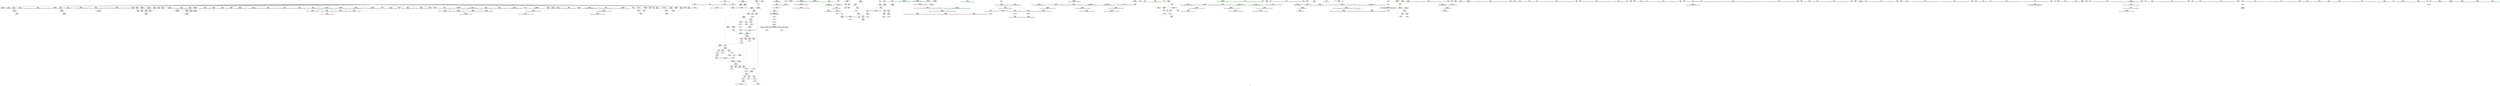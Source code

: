digraph "SVFG" {
	label="SVFG";

	Node0x55afecc3ace0 [shape=record,color=grey,label="{NodeID: 0\nNullPtr}"];
	Node0x55afecc3ace0 -> Node0x55afece7df20[style=solid];
	Node0x55afecc3ace0 -> Node0x55afece7e020[style=solid];
	Node0x55afecc3ace0 -> Node0x55afece7e0f0[style=solid];
	Node0x55afecc3ace0 -> Node0x55afece7e1c0[style=solid];
	Node0x55afecc3ace0 -> Node0x55afece7e290[style=solid];
	Node0x55afecc3ace0 -> Node0x55afece7e360[style=solid];
	Node0x55afecc3ace0 -> Node0x55afece7e430[style=solid];
	Node0x55afecc3ace0 -> Node0x55afece7e500[style=solid];
	Node0x55afecc3ace0 -> Node0x55afece7e5d0[style=solid];
	Node0x55afecc3ace0 -> Node0x55afece7e6a0[style=solid];
	Node0x55afecc3ace0 -> Node0x55afece7e770[style=solid];
	Node0x55afecc3ace0 -> Node0x55afece7e840[style=solid];
	Node0x55afecc3ace0 -> Node0x55afece7e910[style=solid];
	Node0x55afecc3ace0 -> Node0x55afece7e9e0[style=solid];
	Node0x55afecc3ace0 -> Node0x55afece7eab0[style=solid];
	Node0x55afecc3ace0 -> Node0x55afece7eb80[style=solid];
	Node0x55afecc3ace0 -> Node0x55afece7ec50[style=solid];
	Node0x55afecc3ace0 -> Node0x55afece7ed20[style=solid];
	Node0x55afecc3ace0 -> Node0x55afece7edf0[style=solid];
	Node0x55afecc3ace0 -> Node0x55afece7eec0[style=solid];
	Node0x55afecc3ace0 -> Node0x55afece7ef90[style=solid];
	Node0x55afecc3ace0 -> Node0x55afece7f060[style=solid];
	Node0x55afecc3ace0 -> Node0x55afece7f130[style=solid];
	Node0x55afecc3ace0 -> Node0x55afece7f200[style=solid];
	Node0x55afecc3ace0 -> Node0x55afece7f2d0[style=solid];
	Node0x55afecc3ace0 -> Node0x55afece7f3a0[style=solid];
	Node0x55afecc3ace0 -> Node0x55afece7f470[style=solid];
	Node0x55afecc3ace0 -> Node0x55afece7f540[style=solid];
	Node0x55afecc3ace0 -> Node0x55afece7f610[style=solid];
	Node0x55afecc3ace0 -> Node0x55afece7f6e0[style=solid];
	Node0x55afecc3ace0 -> Node0x55afece7f7b0[style=solid];
	Node0x55afecc3ace0 -> Node0x55afece7f880[style=solid];
	Node0x55afecc3ace0 -> Node0x55afece7f950[style=solid];
	Node0x55afecc3ace0 -> Node0x55afece7fa20[style=solid];
	Node0x55afecc3ace0 -> Node0x55afece7faf0[style=solid];
	Node0x55afecc3ace0 -> Node0x55afece7fbc0[style=solid];
	Node0x55afecc3ace0 -> Node0x55afece7fc90[style=solid];
	Node0x55afecc3ace0 -> Node0x55afece7fd60[style=solid];
	Node0x55afecc3ace0 -> Node0x55afece7fe30[style=solid];
	Node0x55afecc3ace0 -> Node0x55afece7ff00[style=solid];
	Node0x55afecc3ace0 -> Node0x55afece7ffd0[style=solid];
	Node0x55afecc3ace0 -> Node0x55afece800a0[style=solid];
	Node0x55afecc3ace0 -> Node0x55afece80170[style=solid];
	Node0x55afecc3ace0 -> Node0x55afece80240[style=solid];
	Node0x55afecc3ace0 -> Node0x55afece80310[style=solid];
	Node0x55afecc3ace0 -> Node0x55afece803e0[style=solid];
	Node0x55afecc3ace0 -> Node0x55afece804b0[style=solid];
	Node0x55afecc3ace0 -> Node0x55afece80580[style=solid];
	Node0x55afecc3ace0 -> Node0x55afece80650[style=solid];
	Node0x55afecc3ace0 -> Node0x55afece80720[style=solid];
	Node0x55afecc3ace0 -> Node0x55afece807f0[style=solid];
	Node0x55afecc3ace0 -> Node0x55afece882f0[style=solid];
	Node0x55afeceb4490 [shape=record,color=black,label="{NodeID: 609\nMR_24V_2 = PHI(MR_24V_4, MR_24V_1, MR_24V_1, MR_24V_1, )\npts\{150 \}\n}"];
	Node0x55afece87a70 [shape=record,color=red,label="{NodeID: 277\n652\<--611\n\<--s\nmain\n|{<s0>75}}"];
	Node0x55afece87a70:s0 -> Node0x55afeced7df0[style=solid,color=red];
	Node0x55afece7b580 [shape=record,color=black,label="{NodeID: 194\n702\<--730\n_ZNSt11char_traitsIcE7compareEPKcS2_m_ret\<--\n_ZNSt11char_traitsIcE7compareEPKcS2_m\n|{<s0>36}}"];
	Node0x55afece7b580:s0 -> Node0x55afeced5a70[style=solid,color=blue];
	Node0x55afece77e40 [shape=record,color=green,label="{NodeID: 111\n613\<--614\nref.tmp\<--ref.tmp_field_insensitive\nmain\n|{<s0>76}}"];
	Node0x55afece77e40:s0 -> Node0x55afeced87c0[style=solid,color=red];
	Node0x55afece76620 [shape=record,color=green,label="{NodeID: 28\n384\<--1\n\<--dummyObj\nCan only get source location for instruction, argument, global var or function.}"];
	Node0x55afeced6120 [shape=record,color=black,label="{NodeID: 720\n375 = PHI()\n|{<s0>36}}"];
	Node0x55afeced6120:s0 -> Node0x55afeced8490[style=solid,color=red];
	Node0x55afeceba130 [shape=record,color=yellow,style=double,label="{NodeID: 637\n58V_1 = ENCHI(MR_58V_0)\npts\{1 \}\nFun[main]}"];
	Node0x55afeceba130 -> Node0x55afece7c580[style=dashed];
	Node0x55afeceba130 -> Node0x55afece7c650[style=dashed];
	Node0x55afece98da0 [shape=record,color=grey,label="{NodeID: 554\n193 = Binary(191, 192, )\n}"];
	Node0x55afece98da0 -> Node0x55afece99ca0[style=solid];
	Node0x55afece891c0 [shape=record,color=blue,label="{NodeID: 305\n155\<--165\ni\<--\n_Z2goB5cxx11iiii\n}"];
	Node0x55afece891c0 -> Node0x55afece85fa0[style=dashed];
	Node0x55afece891c0 -> Node0x55afece86070[style=dashed];
	Node0x55afece891c0 -> Node0x55afece86140[style=dashed];
	Node0x55afece891c0 -> Node0x55afece896a0[style=dashed];
	Node0x55afece891c0 -> Node0x55afeceb4990[style=dashed];
	Node0x55afece7ccd0 [shape=record,color=red,label="{NodeID: 222\n204\<--129\n\<--p.addr\n_Z2goB5cxx11iiii\n}"];
	Node0x55afece7ccd0 -> Node0x55afece99fa0[style=solid];
	Node0x55afece7e910 [shape=record,color=black,label="{NodeID: 139\n297\<--3\n\<--dummyVal\n_Z2goB5cxx11iiii\n}"];
	Node0x55afece79030 [shape=record,color=green,label="{NodeID: 56\n143\<--144\ny\<--y_field_insensitive\n_Z2goB5cxx11iiii\n}"];
	Node0x55afece79030 -> Node0x55afece85920[style=solid];
	Node0x55afece79030 -> Node0x55afece859f0[style=solid];
	Node0x55afece79030 -> Node0x55afece85ac0[style=solid];
	Node0x55afece79030 -> Node0x55afece85b90[style=solid];
	Node0x55afece79030 -> Node0x55afece88b40[style=solid];
	Node0x55afece79030 -> Node0x55afece88db0[style=solid];
	Node0x55afeced8490 [shape=record,color=black,label="{NodeID: 748\n705 = PHI(375, )\n2nd arg _ZNSt11char_traitsIcE7compareEPKcS2_m }"];
	Node0x55afeced8490 -> Node0x55afece8b0a0[style=solid];
	Node0x55afece9b7a0 [shape=record,color=grey,label="{NodeID: 582\n217 = cmp(216, 165, )\n}"];
	Node0x55afece8a880 [shape=record,color=blue,label="{NodeID: 333\n567\<--584\nehselector.slot\<--\n_ZStplIcSt11char_traitsIcESaIcEENSt7__cxx1112basic_stringIT_T0_T1_EERKS8_SA_\n}"];
	Node0x55afece8a880 -> Node0x55afece873f0[style=dashed];
	Node0x55afece86480 [shape=record,color=red,label="{NodeID: 250\n285\<--282\n\<--call42\n_Z2goB5cxx11iiii\n}"];
	Node0x55afece86480 -> Node0x55afece89290[style=solid];
	Node0x55afece7ffd0 [shape=record,color=black,label="{NodeID: 167\n584\<--3\n\<--dummyVal\n_ZStplIcSt11char_traitsIcESaIcEENSt7__cxx1112basic_stringIT_T0_T1_EERKS8_SA_\n}"];
	Node0x55afece7ffd0 -> Node0x55afece8a880[style=solid];
	Node0x55afece7a900 [shape=record,color=green,label="{NodeID: 84\n422\<--423\nref.tmp12\<--ref.tmp12_field_insensitive\n_Z7enhanceNSt7__cxx1112basic_stringIcSt11char_traitsIcESaIcEEE\n|{<s0>50}}"];
	Node0x55afece7a900:s0 -> Node0x55afeced87c0[style=solid,color=red];
	Node0x55afecc3ad70 [shape=record,color=green,label="{NodeID: 1\n7\<--1\n__dso_handle\<--dummyObj\nGlob }"];
	Node0x55afeceb4990 [shape=record,color=black,label="{NodeID: 610\nMR_26V_2 = PHI(MR_26V_4, MR_26V_1, MR_26V_1, MR_26V_1, )\npts\{156 \}\n}"];
	Node0x55afece87b40 [shape=record,color=red,label="{NodeID: 278\n683\<--617\nexn\<--exn.slot\nmain\n}"];
	Node0x55afece7b650 [shape=record,color=purple,label="{NodeID: 195\n53\<--4\n\<--_ZStL8__ioinit\n__cxx_global_var_init\n}"];
	Node0x55afece77f10 [shape=record,color=green,label="{NodeID: 112\n615\<--616\nagg.tmp\<--agg.tmp_field_insensitive\nmain\n|{<s0>75|<s1>76}}"];
	Node0x55afece77f10:s0 -> Node0x55afeced7640[style=solid,color=red];
	Node0x55afece77f10:s1 -> Node0x55afeced8bc0[style=solid,color=red];
	Node0x55afece76720 [shape=record,color=green,label="{NodeID: 29\n442\<--1\n\<--dummyObj\nCan only get source location for instruction, argument, global var or function.}"];
	Node0x55afeced6220 [shape=record,color=black,label="{NodeID: 721\n430 = PHI()\n}"];
	Node0x55afeced6220 -> Node0x55afece81170[style=solid];
	Node0x55afece98f20 [shape=record,color=grey,label="{NodeID: 555\n380 = Binary(379, 381, )\n}"];
	Node0x55afece98f20 -> Node0x55afece98380[style=solid];
	Node0x55afece89290 [shape=record,color=blue,label="{NodeID: 306\n157\<--285\nc\<--\n_Z2goB5cxx11iiii\n}"];
	Node0x55afece89290 -> Node0x55afece86210[style=dashed];
	Node0x55afece89290 -> Node0x55afece862e0[style=dashed];
	Node0x55afece89290 -> Node0x55afece863b0[style=dashed];
	Node0x55afece89290 -> Node0x55afece89290[style=dashed];
	Node0x55afece89290 -> Node0x55afeceb4e90[style=dashed];
	Node0x55afece7cda0 [shape=record,color=red,label="{NodeID: 223\n171\<--131\n\<--r.addr\n_Z2goB5cxx11iiii\n}"];
	Node0x55afece7cda0 -> Node0x55afece9aea0[style=solid];
	Node0x55afece7e9e0 [shape=record,color=black,label="{NodeID: 140\n298\<--3\n\<--dummyVal\n_Z2goB5cxx11iiii\n}"];
	Node0x55afece7e9e0 -> Node0x55afece89360[style=solid];
	Node0x55afece79100 [shape=record,color=green,label="{NodeID: 57\n145\<--146\nz\<--z_field_insensitive\n_Z2goB5cxx11iiii\n}"];
	Node0x55afece79100 -> Node0x55afece85c60[style=solid];
	Node0x55afece79100 -> Node0x55afece85d30[style=solid];
	Node0x55afece79100 -> Node0x55afece85e00[style=solid];
	Node0x55afece79100 -> Node0x55afece85ed0[style=solid];
	Node0x55afece79100 -> Node0x55afece88c10[style=solid];
	Node0x55afece79100 -> Node0x55afece88e80[style=solid];
	Node0x55afeced85a0 [shape=record,color=black,label="{NodeID: 749\n541 = PHI(410, )\n0th arg _ZSt4swapIcSt11char_traitsIcESaIcEEvRNSt7__cxx1112basic_stringIT_T0_T1_EES9_ }"];
	Node0x55afeced85a0 -> Node0x55afece8a2d0[style=solid];
	Node0x55afece9b920 [shape=record,color=grey,label="{NodeID: 583\n214 = cmp(213, 165, )\n}"];
	Node0x55afece8a950 [shape=record,color=blue,label="{NodeID: 334\n599\<--165\nretval\<--\nmain\n}"];
	Node0x55afece86550 [shape=record,color=red,label="{NodeID: 251\n360\<--354\n\<--__lhs.addr\n_ZSteqIcEN9__gnu_cxx11__enable_ifIXsr9__is_charIT_EE7__valueEbE6__typeERKNSt7__cxx1112basic_stringIS2_St11char_traitsIS2_ESaIS2_EEESC_\n}"];
	Node0x55afece800a0 [shape=record,color=black,label="{NodeID: 168\n593\<--3\nlpad.val\<--dummyVal\n_ZStplIcSt11char_traitsIcESaIcEENSt7__cxx1112basic_stringIT_T0_T1_EERKS8_SA_\n}"];
	Node0x55afece7a9d0 [shape=record,color=green,label="{NodeID: 85\n424\<--425\nagg.tmp13\<--agg.tmp13_field_insensitive\n_Z7enhanceNSt7__cxx1112basic_stringIcSt11char_traitsIcESaIcEEE\n|{<s0>50}}"];
	Node0x55afece7a9d0:s0 -> Node0x55afeced8bc0[style=solid,color=red];
	Node0x55afece74940 [shape=record,color=green,label="{NodeID: 2\n11\<--1\n.str\<--dummyObj\nGlob }"];
	Node0x55afeceb4e90 [shape=record,color=black,label="{NodeID: 611\nMR_28V_2 = PHI(MR_28V_4, MR_28V_1, MR_28V_1, MR_28V_1, )\npts\{158 \}\n}"];
	Node0x55afece87c10 [shape=record,color=red,label="{NodeID: 279\n684\<--619\nsel\<--ehselector.slot\nmain\n}"];
	Node0x55afece7b720 [shape=record,color=purple,label="{NodeID: 196\n81\<--11\n\<--.str\n__cxx_global_var_init.1\n}"];
	Node0x55afece77fe0 [shape=record,color=green,label="{NodeID: 113\n617\<--618\nexn.slot\<--exn.slot_field_insensitive\nmain\n}"];
	Node0x55afece77fe0 -> Node0x55afece87b40[style=solid];
	Node0x55afece77fe0 -> Node0x55afece8abc0[style=solid];
	Node0x55afece77fe0 -> Node0x55afece8ad60[style=solid];
	Node0x55afece76820 [shape=record,color=green,label="{NodeID: 30\n449\<--1\n\<--dummyObj\nCan only get source location for instruction, argument, global var or function.}"];
	Node0x55afeced6320 [shape=record,color=black,label="{NodeID: 722\n452 = PHI()\n}"];
	Node0x55afeceba320 [shape=record,color=yellow,style=double,label="{NodeID: 639\n62V_1 = ENCHI(MR_62V_0)\npts\{602 \}\nFun[main]}"];
	Node0x55afeceba320 -> Node0x55afece874c0[style=dashed];
	Node0x55afece990a0 [shape=record,color=grey,label="{NodeID: 556\n233 = Binary(232, 225, )\n}"];
	Node0x55afece990a0 -> Node0x55afece9b1a0[style=solid];
	Node0x55afece89360 [shape=record,color=blue,label="{NodeID: 307\n137\<--298\nexn.slot\<--\n_Z2goB5cxx11iiii\n}"];
	Node0x55afece89360 -> Node0x55afece7d350[style=dashed];
	Node0x55afece7ce70 [shape=record,color=red,label="{NodeID: 224\n192\<--131\n\<--r.addr\n_Z2goB5cxx11iiii\n}"];
	Node0x55afece7ce70 -> Node0x55afece98da0[style=solid];
	Node0x55afece7eab0 [shape=record,color=black,label="{NodeID: 141\n300\<--3\n\<--dummyVal\n_Z2goB5cxx11iiii\n}"];
	Node0x55afece7eab0 -> Node0x55afece89430[style=solid];
	Node0x55afece791d0 [shape=record,color=green,label="{NodeID: 58\n147\<--148\nres\<--res_field_insensitive\n_Z2goB5cxx11iiii\n|{<s0>14|<s1>15}}"];
	Node0x55afece791d0:s0 -> Node0x55afeced7640[style=solid,color=red];
	Node0x55afece791d0:s1 -> Node0x55afeced7340[style=solid,color=red];
	Node0x55afeced86b0 [shape=record,color=black,label="{NodeID: 750\n542 = PHI(412, )\n1st arg _ZSt4swapIcSt11char_traitsIcESaIcEEvRNSt7__cxx1112basic_stringIT_T0_T1_EES9_ }"];
	Node0x55afeced86b0 -> Node0x55afece8a3a0[style=solid];
	Node0x55afece9baa0 [shape=record,color=grey,label="{NodeID: 584\n718 = cmp(717, 442, )\n}"];
	Node0x55afece8aa20 [shape=record,color=blue,label="{NodeID: 335\n603\<--249\nqq\<--\nmain\n}"];
	Node0x55afece8aa20 -> Node0x55afeceaf990[style=dashed];
	Node0x55afece86620 [shape=record,color=red,label="{NodeID: 252\n368\<--354\n\<--__lhs.addr\n_ZSteqIcEN9__gnu_cxx11__enable_ifIXsr9__is_charIT_EE7__valueEbE6__typeERKNSt7__cxx1112basic_stringIS2_St11char_traitsIS2_ESaIS2_EEESC_\n}"];
	Node0x55afece80170 [shape=record,color=black,label="{NodeID: 169\n594\<--3\nlpad.val1\<--dummyVal\n_ZStplIcSt11char_traitsIcESaIcEENSt7__cxx1112basic_stringIT_T0_T1_EERKS8_SA_\n}"];
	Node0x55afece7aaa0 [shape=record,color=green,label="{NodeID: 86\n443\<--444\n_ZNKSt7__cxx1112basic_stringIcSt11char_traitsIcESaIcEE6substrEmm\<--_ZNKSt7__cxx1112basic_stringIcSt11char_traitsIcESaIcEE6substrEmm_field_insensitive\n}"];
	Node0x55afece749d0 [shape=record,color=green,label="{NodeID: 3\n13\<--1\n.str.2\<--dummyObj\nGlob }"];
	Node0x55afece87ce0 [shape=record,color=red,label="{NodeID: 280\n730\<--706\n\<--retval\n_ZNSt11char_traitsIcE7compareEPKcS2_m\n}"];
	Node0x55afece87ce0 -> Node0x55afece7b580[style=solid];
	Node0x55afece7b7f0 [shape=record,color=purple,label="{NodeID: 197\n268\<--16\n\<--.str.5\n_Z2goB5cxx11iiii\n}"];
	Node0x55afece780b0 [shape=record,color=green,label="{NodeID: 114\n619\<--620\nehselector.slot\<--ehselector.slot_field_insensitive\nmain\n}"];
	Node0x55afece780b0 -> Node0x55afece87c10[style=solid];
	Node0x55afece780b0 -> Node0x55afece8ac90[style=solid];
	Node0x55afece780b0 -> Node0x55afece8ae30[style=solid];
	Node0x55afece76920 [shape=record,color=green,label="{NodeID: 31\n4\<--6\n_ZStL8__ioinit\<--_ZStL8__ioinit_field_insensitive\nGlob }"];
	Node0x55afece76920 -> Node0x55afece7b650[style=solid];
	Node0x55afeced63f0 [shape=record,color=black,label="{NodeID: 723\n459 = PHI()\n}"];
	Node0x55afece99220 [shape=record,color=grey,label="{NodeID: 557\n239 = Binary(238, 225, )\n}"];
	Node0x55afece99220 -> Node0x55afece88ce0[style=solid];
	Node0x55afece89430 [shape=record,color=blue,label="{NodeID: 308\n139\<--300\nehselector.slot\<--\n_Z2goB5cxx11iiii\n}"];
	Node0x55afece89430 -> Node0x55afece85510[style=dashed];
	Node0x55afece7cf40 [shape=record,color=red,label="{NodeID: 225\n199\<--131\n\<--r.addr\n_Z2goB5cxx11iiii\n}"];
	Node0x55afece7cf40 -> Node0x55afece99820[style=solid];
	Node0x55afece7eb80 [shape=record,color=black,label="{NodeID: 142\n304\<--3\n\<--dummyVal\n_Z2goB5cxx11iiii\n}"];
	Node0x55afece792a0 [shape=record,color=green,label="{NodeID: 59\n149\<--150\ncleanup.dest.slot\<--cleanup.dest.slot_field_insensitive\n_Z2goB5cxx11iiii\n}"];
	Node0x55afece792a0 -> Node0x55afece88f50[style=solid];
	Node0x55afece792a0 -> Node0x55afece89770[style=solid];
	Node0x55afeced87c0 [shape=record,color=black,label="{NodeID: 751\n406 = PHI(418, 422, 613, )\n0th arg _Z7enhanceNSt7__cxx1112basic_stringIcSt11char_traitsIcESaIcEEE |{<s0>58}}"];
	Node0x55afeced87c0:s0 -> Node0x55afeced7f40[style=solid,color=red];
	Node0x55afece9bc20 [shape=record,color=grey,label="{NodeID: 585\n434 = cmp(433, 249, )\n}"];
	Node0x55afece8aaf0 [shape=record,color=blue,label="{NodeID: 336\n603\<--664\nqq\<--inc\nmain\n}"];
	Node0x55afece8aaf0 -> Node0x55afeceaf990[style=dashed];
	Node0x55afece866f0 [shape=record,color=red,label="{NodeID: 253\n374\<--354\n\<--__lhs.addr\n_ZSteqIcEN9__gnu_cxx11__enable_ifIXsr9__is_charIT_EE7__valueEbE6__typeERKNSt7__cxx1112basic_stringIS2_St11char_traitsIS2_ESaIS2_EEESC_\n}"];
	Node0x55afece80240 [shape=record,color=black,label="{NodeID: 170\n667\<--3\n\<--dummyVal\nmain\n}"];
	Node0x55afece7aba0 [shape=record,color=green,label="{NodeID: 87\n453\<--454\n_ZNSt7__cxx1112basic_stringIcSt11char_traitsIcESaIcEEaSEOS4_\<--_ZNSt7__cxx1112basic_stringIcSt11char_traitsIcESaIcEEaSEOS4__field_insensitive\n}"];
	Node0x55afece74a60 [shape=record,color=green,label="{NodeID: 4\n14\<--1\n.str.3\<--dummyObj\nGlob }"];
	Node0x55afece87db0 [shape=record,color=red,label="{NodeID: 281\n722\<--708\n\<--__s1.addr\n_ZNSt11char_traitsIcE7compareEPKcS2_m\n}"];
	Node0x55afece7b8c0 [shape=record,color=purple,label="{NodeID: 198\n292\<--18\n\<--.str.6\n_Z2goB5cxx11iiii\n}"];
	Node0x55afece7d440 [shape=record,color=green,label="{NodeID: 115\n626\<--627\nfreopen\<--freopen_field_insensitive\n}"];
	Node0x55afece76a20 [shape=record,color=green,label="{NodeID: 32\n8\<--10\n_ZL3IMPB5cxx11\<--_ZL3IMPB5cxx11_field_insensitive\nGlob |{|<s1>15|<s2>38}}"];
	Node0x55afece76a20 -> Node0x55afece808c0[style=solid];
	Node0x55afece76a20:s1 -> Node0x55afeced74c0[style=solid,color=red];
	Node0x55afece76a20:s2 -> Node0x55afeced74c0[style=solid,color=red];
	Node0x55afeced64c0 [shape=record,color=black,label="{NodeID: 724\n462 = PHI(520, )\n}"];
	Node0x55afeceba510 [shape=record,color=yellow,style=double,label="{NodeID: 641\n66V_1 = ENCHI(MR_66V_0)\npts\{606 \}\nFun[main]}"];
	Node0x55afeceba510 -> Node0x55afece87800[style=dashed];
	Node0x55afece993a0 [shape=record,color=grey,label="{NodeID: 558\n242 = Binary(241, 225, )\n}"];
	Node0x55afece993a0 -> Node0x55afece88db0[style=solid];
	Node0x55afece89500 [shape=record,color=blue,label="{NodeID: 309\n137\<--305\nexn.slot\<--\n_Z2goB5cxx11iiii\n}"];
	Node0x55afece89500 -> Node0x55afece7d350[style=dashed];
	Node0x55afece7d010 [shape=record,color=red,label="{NodeID: 226\n205\<--131\n\<--r.addr\n_Z2goB5cxx11iiii\n}"];
	Node0x55afece7d010 -> Node0x55afece99fa0[style=solid];
	Node0x55afece7ec50 [shape=record,color=black,label="{NodeID: 143\n305\<--3\n\<--dummyVal\n_Z2goB5cxx11iiii\n}"];
	Node0x55afece7ec50 -> Node0x55afece89500[style=solid];
	Node0x55afece79370 [shape=record,color=green,label="{NodeID: 60\n151\<--152\nans\<--ans_field_insensitive\n_Z2goB5cxx11iiii\n}"];
	Node0x55afeced8bc0 [shape=record,color=black,label="{NodeID: 752\n407 = PHI(420, 424, 615, )\n1st arg _Z7enhanceNSt7__cxx1112basic_stringIcSt11char_traitsIcESaIcEEE |{<s0>38}}"];
	Node0x55afeced8bc0:s0 -> Node0x55afeced7340[style=solid,color=red];
	Node0x55afece9bda0 [shape=record,color=grey,label="{NodeID: 586\n289 = cmp(288, 290, )\n}"];
	Node0x55afece8abc0 [shape=record,color=blue,label="{NodeID: 337\n617\<--668\nexn.slot\<--\nmain\n}"];
	Node0x55afece8abc0 -> Node0x55afece87b40[style=dashed];
	Node0x55afece867c0 [shape=record,color=red,label="{NodeID: 254\n364\<--356\n\<--__rhs.addr\n_ZSteqIcEN9__gnu_cxx11__enable_ifIXsr9__is_charIT_EE7__valueEbE6__typeERKNSt7__cxx1112basic_stringIS2_St11char_traitsIS2_ESaIS2_EEESC_\n}"];
	Node0x55afece80310 [shape=record,color=black,label="{NodeID: 171\n668\<--3\n\<--dummyVal\nmain\n}"];
	Node0x55afece80310 -> Node0x55afece8abc0[style=solid];
	Node0x55afece7aca0 [shape=record,color=green,label="{NodeID: 88\n463\<--464\n_ZStgtIcSt11char_traitsIcESaIcEEbRKNSt7__cxx1112basic_stringIT_T0_T1_EESA_\<--_ZStgtIcSt11char_traitsIcESaIcEEbRKNSt7__cxx1112basic_stringIT_T0_T1_EESA__field_insensitive\n}"];
	Node0x55afece74af0 [shape=record,color=green,label="{NodeID: 5\n15\<--1\n.str.4\<--dummyObj\nGlob }"];
	Node0x55afece87e80 [shape=record,color=red,label="{NodeID: 282\n723\<--710\n\<--__s2.addr\n_ZNSt11char_traitsIcE7compareEPKcS2_m\n}"];
	Node0x55afece7b990 [shape=record,color=purple,label="{NodeID: 199\n316\<--20\n\<--.str.7\n_Z2goB5cxx11iiii\n}"];
	Node0x55afece7d510 [shape=record,color=green,label="{NodeID: 116\n634\<--635\nscanf\<--scanf_field_insensitive\n}"];
	Node0x55afece76b20 [shape=record,color=green,label="{NodeID: 33\n42\<--46\nllvm.global_ctors\<--llvm.global_ctors_field_insensitive\nGlob }"];
	Node0x55afece76b20 -> Node0x55afece7c1b0[style=solid];
	Node0x55afece76b20 -> Node0x55afece7c2b0[style=solid];
	Node0x55afece76b20 -> Node0x55afece7c3b0[style=solid];
	Node0x55afeced6660 [shape=record,color=black,label="{NodeID: 725\n531 = PHI()\n}"];
	Node0x55afeced6660 -> Node0x55afece9aa20[style=solid];
	Node0x55afeceba5f0 [shape=record,color=yellow,style=double,label="{NodeID: 642\n68V_1 = ENCHI(MR_68V_0)\npts\{608 \}\nFun[main]}"];
	Node0x55afeceba5f0 -> Node0x55afece878d0[style=dashed];
	Node0x55afece99520 [shape=record,color=grey,label="{NodeID: 559\n245 = Binary(244, 225, )\n}"];
	Node0x55afece99520 -> Node0x55afece88e80[style=solid];
	Node0x55afece895d0 [shape=record,color=blue,label="{NodeID: 310\n139\<--307\nehselector.slot\<--\n_Z2goB5cxx11iiii\n}"];
	Node0x55afece895d0 -> Node0x55afece85510[style=dashed];
	Node0x55afece7d0e0 [shape=record,color=red,label="{NodeID: 227\n194\<--133\n\<--s.addr\n_Z2goB5cxx11iiii\n}"];
	Node0x55afece7d0e0 -> Node0x55afece99ca0[style=solid];
	Node0x55afece7ed20 [shape=record,color=black,label="{NodeID: 144\n307\<--3\n\<--dummyVal\n_Z2goB5cxx11iiii\n}"];
	Node0x55afece7ed20 -> Node0x55afece895d0[style=solid];
	Node0x55afece79440 [shape=record,color=green,label="{NodeID: 61\n153\<--154\nref.tmp34\<--ref.tmp34_field_insensitive\n_Z2goB5cxx11iiii\n}"];
	Node0x55afece9bf20 [shape=record,color=grey,label="{NodeID: 587\n321 = cmp(320, 322, )\n}"];
	Node0x55afece8ac90 [shape=record,color=blue,label="{NodeID: 338\n619\<--670\nehselector.slot\<--\nmain\n}"];
	Node0x55afece8ac90 -> Node0x55afece87c10[style=dashed];
	Node0x55afece86890 [shape=record,color=red,label="{NodeID: 255\n372\<--356\n\<--__rhs.addr\n_ZSteqIcEN9__gnu_cxx11__enable_ifIXsr9__is_charIT_EE7__valueEbE6__typeERKNSt7__cxx1112basic_stringIS2_St11char_traitsIS2_ESaIS2_EEESC_\n}"];
	Node0x55afece803e0 [shape=record,color=black,label="{NodeID: 172\n670\<--3\n\<--dummyVal\nmain\n}"];
	Node0x55afece803e0 -> Node0x55afece8ac90[style=solid];
	Node0x55afece7ada0 [shape=record,color=green,label="{NodeID: 89\n467\<--468\n_ZSt4swapIcSt11char_traitsIcESaIcEEvRNSt7__cxx1112basic_stringIT_T0_T1_EES9_\<--_ZSt4swapIcSt11char_traitsIcESaIcEEvRNSt7__cxx1112basic_stringIT_T0_T1_EES9__field_insensitive\n}"];
	Node0x55afece75330 [shape=record,color=green,label="{NodeID: 6\n16\<--1\n.str.5\<--dummyObj\nGlob }"];
	Node0x55afece87f50 [shape=record,color=red,label="{NodeID: 283\n717\<--712\n\<--__n.addr\n_ZNSt11char_traitsIcE7compareEPKcS2_m\n}"];
	Node0x55afece87f50 -> Node0x55afece9baa0[style=solid];
	Node0x55afece7ba60 [shape=record,color=purple,label="{NodeID: 200\n324\<--22\n\<--.str.8\n_Z2goB5cxx11iiii\n}"];
	Node0x55afece7d5e0 [shape=record,color=green,label="{NodeID: 117\n645\<--646\nprintf\<--printf_field_insensitive\n}"];
	Node0x55afece76c20 [shape=record,color=green,label="{NodeID: 34\n47\<--48\n__cxx_global_var_init\<--__cxx_global_var_init_field_insensitive\n}"];
	Node0x55afeced6760 [shape=record,color=black,label="{NodeID: 726\n575 = PHI()\n}"];
	Node0x55afeceba6d0 [shape=record,color=yellow,style=double,label="{NodeID: 643\n70V_1 = ENCHI(MR_70V_0)\npts\{610 \}\nFun[main]}"];
	Node0x55afeceba6d0 -> Node0x55afece879a0[style=dashed];
	Node0x55afece996a0 [shape=record,color=grey,label="{NodeID: 560\n248 = Binary(247, 249, )\n|{<s0>14}}"];
	Node0x55afece996a0:s0 -> Node0x55afeced7a00[style=solid,color=red];
	Node0x55afece896a0 [shape=record,color=blue,label="{NodeID: 311\n155\<--329\ni\<--inc\n_Z2goB5cxx11iiii\n}"];
	Node0x55afece896a0 -> Node0x55afece85fa0[style=dashed];
	Node0x55afece896a0 -> Node0x55afece86070[style=dashed];
	Node0x55afece896a0 -> Node0x55afece86140[style=dashed];
	Node0x55afece896a0 -> Node0x55afece896a0[style=dashed];
	Node0x55afece896a0 -> Node0x55afeceb4990[style=dashed];
	Node0x55afece7d1b0 [shape=record,color=red,label="{NodeID: 228\n201\<--133\n\<--s.addr\n_Z2goB5cxx11iiii\n}"];
	Node0x55afece7d1b0 -> Node0x55afece999a0[style=solid];
	Node0x55afece7edf0 [shape=record,color=black,label="{NodeID: 145\n345\<--3\nlpad.val\<--dummyVal\n_Z2goB5cxx11iiii\n}"];
	Node0x55afece79510 [shape=record,color=green,label="{NodeID: 62\n155\<--156\ni\<--i_field_insensitive\n_Z2goB5cxx11iiii\n}"];
	Node0x55afece79510 -> Node0x55afece85fa0[style=solid];
	Node0x55afece79510 -> Node0x55afece86070[style=solid];
	Node0x55afece79510 -> Node0x55afece86140[style=solid];
	Node0x55afece79510 -> Node0x55afece891c0[style=solid];
	Node0x55afece79510 -> Node0x55afece896a0[style=solid];
	Node0x55afece9c0a0 [shape=record,color=grey,label="{NodeID: 588\n313 = cmp(312, 314, )\n}"];
	Node0x55afece8ad60 [shape=record,color=blue,label="{NodeID: 339\n617\<--674\nexn.slot\<--\nmain\n}"];
	Node0x55afece8ad60 -> Node0x55afece87b40[style=dashed];
	Node0x55afece86960 [shape=record,color=red,label="{NodeID: 256\n433\<--408\n\<--len\n_Z7enhanceNSt7__cxx1112basic_stringIcSt11char_traitsIcESaIcEEE\n}"];
	Node0x55afece86960 -> Node0x55afece9bc20[style=solid];
	Node0x55afece804b0 [shape=record,color=black,label="{NodeID: 173\n673\<--3\n\<--dummyVal\nmain\n}"];
	Node0x55afece7aea0 [shape=record,color=green,label="{NodeID: 90\n497\<--498\n_ZStplIcSt11char_traitsIcESaIcEENSt7__cxx1112basic_stringIT_T0_T1_EERKS8_SA_\<--_ZStplIcSt11char_traitsIcESaIcEENSt7__cxx1112basic_stringIT_T0_T1_EERKS8_SA__field_insensitive\n}"];
	Node0x55afece753c0 [shape=record,color=green,label="{NodeID: 7\n18\<--1\n.str.6\<--dummyObj\nGlob }"];
	Node0x55afece88020 [shape=record,color=red,label="{NodeID: 284\n724\<--712\n\<--__n.addr\n_ZNSt11char_traitsIcE7compareEPKcS2_m\n}"];
	Node0x55afece7bb30 [shape=record,color=purple,label="{NodeID: 201\n623\<--24\n\<--.str.9\nmain\n}"];
	Node0x55afece7d6e0 [shape=record,color=green,label="{NodeID: 118\n656\<--657\n_ZNKSt7__cxx1112basic_stringIcSt11char_traitsIcESaIcEE5c_strEv\<--_ZNKSt7__cxx1112basic_stringIcSt11char_traitsIcESaIcEE5c_strEv_field_insensitive\n}"];
	Node0x55afece76d20 [shape=record,color=green,label="{NodeID: 35\n51\<--52\n_ZNSt8ios_base4InitC1Ev\<--_ZNSt8ios_base4InitC1Ev_field_insensitive\n}"];
	Node0x55afeced6830 [shape=record,color=black,label="{NodeID: 727\n648 = PHI()\n}"];
	Node0x55afeceba7b0 [shape=record,color=yellow,style=double,label="{NodeID: 644\n72V_1 = ENCHI(MR_72V_0)\npts\{612 \}\nFun[main]}"];
	Node0x55afeceba7b0 -> Node0x55afece87a70[style=dashed];
	Node0x55afece99820 [shape=record,color=grey,label="{NodeID: 561\n200 = Binary(198, 199, )\n}"];
	Node0x55afece99820 -> Node0x55afece999a0[style=solid];
	Node0x55afece89770 [shape=record,color=blue,label="{NodeID: 312\n149\<--249\ncleanup.dest.slot\<--\n_Z2goB5cxx11iiii\n}"];
	Node0x55afece89770 -> Node0x55afeceb4490[style=dashed];
	Node0x55afece7d280 [shape=record,color=red,label="{NodeID: 229\n207\<--133\n\<--s.addr\n_Z2goB5cxx11iiii\n}"];
	Node0x55afece7d280 -> Node0x55afece99e20[style=solid];
	Node0x55afece7eec0 [shape=record,color=black,label="{NodeID: 146\n346\<--3\nlpad.val61\<--dummyVal\n_Z2goB5cxx11iiii\n}"];
	Node0x55afece795e0 [shape=record,color=green,label="{NodeID: 63\n157\<--158\nc\<--c_field_insensitive\n_Z2goB5cxx11iiii\n}"];
	Node0x55afece795e0 -> Node0x55afece86210[style=solid];
	Node0x55afece795e0 -> Node0x55afece862e0[style=solid];
	Node0x55afece795e0 -> Node0x55afece863b0[style=solid];
	Node0x55afece795e0 -> Node0x55afece89290[style=solid];
	Node0x55afece8ae30 [shape=record,color=blue,label="{NodeID: 340\n619\<--676\nehselector.slot\<--\nmain\n}"];
	Node0x55afece8ae30 -> Node0x55afece87c10[style=dashed];
	Node0x55afece86a30 [shape=record,color=red,label="{NodeID: 257\n438\<--408\n\<--len\n_Z7enhanceNSt7__cxx1112basic_stringIcSt11char_traitsIcESaIcEEE\n}"];
	Node0x55afece86a30 -> Node0x55afece9a2a0[style=solid];
	Node0x55afece80580 [shape=record,color=black,label="{NodeID: 174\n674\<--3\n\<--dummyVal\nmain\n}"];
	Node0x55afece80580 -> Node0x55afece8ad60[style=solid];
	Node0x55afece7afa0 [shape=record,color=green,label="{NodeID: 91\n523\<--524\n__lhs.addr\<--__lhs.addr_field_insensitive\n_ZStgtIcSt11char_traitsIcESaIcEEbRKNSt7__cxx1112basic_stringIT_T0_T1_EESA_\n}"];
	Node0x55afece7afa0 -> Node0x55afece86d70[style=solid];
	Node0x55afece7afa0 -> Node0x55afece8a130[style=solid];
	Node0x55afece75450 [shape=record,color=green,label="{NodeID: 8\n20\<--1\n.str.7\<--dummyObj\nGlob }"];
	Node0x55afece880f0 [shape=record,color=blue,label="{NodeID: 285\n764\<--43\nllvm.global_ctors_0\<--\nGlob }"];
	Node0x55afece7bc00 [shape=record,color=purple,label="{NodeID: 202\n624\<--26\n\<--.str.10\nmain\n}"];
	Node0x55afece7d7e0 [shape=record,color=green,label="{NodeID: 119\n706\<--707\nretval\<--retval_field_insensitive\n_ZNSt11char_traitsIcE7compareEPKcS2_m\n}"];
	Node0x55afece7d7e0 -> Node0x55afece87ce0[style=solid];
	Node0x55afece7d7e0 -> Node0x55afece8b170[style=solid];
	Node0x55afece7d7e0 -> Node0x55afece8b240[style=solid];
	Node0x55afece76e20 [shape=record,color=green,label="{NodeID: 36\n57\<--58\n__cxa_atexit\<--__cxa_atexit_field_insensitive\n}"];
	Node0x55afeced6900 [shape=record,color=black,label="{NodeID: 728\n633 = PHI()\n}"];
	Node0x55afeceba890 [shape=record,color=yellow,style=double,label="{NodeID: 645\n74V_1 = ENCHI(MR_74V_0)\npts\{618 \}\nFun[main]}"];
	Node0x55afeceba890 -> Node0x55afece8abc0[style=dashed];
	Node0x55afeceba890 -> Node0x55afece8ad60[style=dashed];
	Node0x55afece999a0 [shape=record,color=grey,label="{NodeID: 562\n202 = Binary(200, 201, )\n}"];
	Node0x55afece999a0 -> Node0x55afece88b40[style=solid];
	Node0x55afece89840 [shape=record,color=blue,label="{NodeID: 313\n354\<--352\n__lhs.addr\<--__lhs\n_ZSteqIcEN9__gnu_cxx11__enable_ifIXsr9__is_charIT_EE7__valueEbE6__typeERKNSt7__cxx1112basic_stringIS2_St11char_traitsIS2_ESaIS2_EEESC_\n}"];
	Node0x55afece89840 -> Node0x55afece86550[style=dashed];
	Node0x55afece89840 -> Node0x55afece86620[style=dashed];
	Node0x55afece89840 -> Node0x55afece866f0[style=dashed];
	Node0x55afece7d350 [shape=record,color=red,label="{NodeID: 230\n343\<--137\nexn\<--exn.slot\n_Z2goB5cxx11iiii\n}"];
	Node0x55afece7ef90 [shape=record,color=black,label="{NodeID: 147\n386\<--3\n\<--dummyVal\n_ZSteqIcEN9__gnu_cxx11__enable_ifIXsr9__is_charIT_EE7__valueEbE6__typeERKNSt7__cxx1112basic_stringIS2_St11char_traitsIS2_ESaIS2_EEESC_\n}"];
	Node0x55afece796b0 [shape=record,color=green,label="{NodeID: 64\n220\<--221\n_ZNSt7__cxx1112basic_stringIcSt11char_traitsIcESaIcEEC1ERKS4_\<--_ZNSt7__cxx1112basic_stringIcSt11char_traitsIcESaIcEEC1ERKS4__field_insensitive\n}"];
	Node0x55afece8af00 [shape=record,color=blue,label="{NodeID: 341\n708\<--703\n__s1.addr\<--__s1\n_ZNSt11char_traitsIcE7compareEPKcS2_m\n}"];
	Node0x55afece8af00 -> Node0x55afece87db0[style=dashed];
	Node0x55afece86b00 [shape=record,color=red,label="{NodeID: 258\n445\<--408\n\<--len\n_Z7enhanceNSt7__cxx1112basic_stringIcSt11char_traitsIcESaIcEEE\n}"];
	Node0x55afece86b00 -> Node0x55afece9a420[style=solid];
	Node0x55afece80650 [shape=record,color=black,label="{NodeID: 175\n676\<--3\n\<--dummyVal\nmain\n}"];
	Node0x55afece80650 -> Node0x55afece8ae30[style=solid];
	Node0x55afece7b070 [shape=record,color=green,label="{NodeID: 92\n525\<--526\n__rhs.addr\<--__rhs.addr_field_insensitive\n_ZStgtIcSt11char_traitsIcESaIcEEbRKNSt7__cxx1112basic_stringIT_T0_T1_EESA_\n}"];
	Node0x55afece7b070 -> Node0x55afece86e40[style=solid];
	Node0x55afece7b070 -> Node0x55afece8a200[style=solid];
	Node0x55afece754e0 [shape=record,color=green,label="{NodeID: 9\n22\<--1\n.str.8\<--dummyObj\nGlob }"];
	Node0x55afece881f0 [shape=record,color=blue,label="{NodeID: 286\n765\<--44\nllvm.global_ctors_1\<--_GLOBAL__sub_I_Gennady.Korotkevich_0_1.cpp\nGlob }"];
	Node0x55afece7bcd0 [shape=record,color=purple,label="{NodeID: 203\n629\<--29\n\<--.str.11\nmain\n}"];
	Node0x55afece7d8b0 [shape=record,color=green,label="{NodeID: 120\n708\<--709\n__s1.addr\<--__s1.addr_field_insensitive\n_ZNSt11char_traitsIcE7compareEPKcS2_m\n}"];
	Node0x55afece7d8b0 -> Node0x55afece87db0[style=solid];
	Node0x55afece7d8b0 -> Node0x55afece8af00[style=solid];
	Node0x55afece76f20 [shape=record,color=green,label="{NodeID: 37\n56\<--62\n_ZNSt8ios_base4InitD1Ev\<--_ZNSt8ios_base4InitD1Ev_field_insensitive\n}"];
	Node0x55afece76f20 -> Node0x55afece809c0[style=solid];
	Node0x55afeced6a00 [shape=record,color=black,label="{NodeID: 729\n644 = PHI()\n}"];
	Node0x55afeceba970 [shape=record,color=yellow,style=double,label="{NodeID: 646\n76V_1 = ENCHI(MR_76V_0)\npts\{620 \}\nFun[main]}"];
	Node0x55afeceba970 -> Node0x55afece8ac90[style=dashed];
	Node0x55afeceba970 -> Node0x55afece8ae30[style=dashed];
	Node0x55afece99b20 [shape=record,color=grey,label="{NodeID: 563\n198 = Binary(165, 197, )\n}"];
	Node0x55afece99b20 -> Node0x55afece99820[style=solid];
	Node0x55afece89910 [shape=record,color=blue,label="{NodeID: 314\n356\<--353\n__rhs.addr\<--__rhs\n_ZSteqIcEN9__gnu_cxx11__enable_ifIXsr9__is_charIT_EE7__valueEbE6__typeERKNSt7__cxx1112basic_stringIS2_St11char_traitsIS2_ESaIS2_EEESC_\n}"];
	Node0x55afece89910 -> Node0x55afece867c0[style=dashed];
	Node0x55afece89910 -> Node0x55afece86890[style=dashed];
	Node0x55afece85510 [shape=record,color=red,label="{NodeID: 231\n344\<--139\nsel\<--ehselector.slot\n_Z2goB5cxx11iiii\n}"];
	Node0x55afece7f060 [shape=record,color=black,label="{NodeID: 148\n387\<--3\n\<--dummyVal\n_ZSteqIcEN9__gnu_cxx11__enable_ifIXsr9__is_charIT_EE7__valueEbE6__typeERKNSt7__cxx1112basic_stringIS2_St11char_traitsIS2_ESaIS2_EEESC_\n|{<s0>37}}"];
	Node0x55afece7f060:s0 -> Node0x55afeced7130[style=solid,color=red];
	Node0x55afece797b0 [shape=record,color=green,label="{NodeID: 65\n255\<--256\n_ZSteqIcEN9__gnu_cxx11__enable_ifIXsr9__is_charIT_EE7__valueEbE6__typeERKNSt7__cxx1112basic_stringIS2_St11char_traitsIS2_ESaIS2_EEESC_\<--_ZSteqIcEN9__gnu_cxx11__enable_ifIXsr9__is_charIT_EE7__valueEbE6__typeERKNSt7__cxx1112basic_stringIS2_St11char_traitsIS2_ESaIS2_EEESC__field_insensitive\n}"];
	Node0x55afeceaea90 [shape=record,color=black,label="{NodeID: 591\nMR_34V_2 = PHI(MR_34V_3, MR_34V_1, MR_34V_3, )\npts\{409 \}\n}"];
	Node0x55afece8afd0 [shape=record,color=blue,label="{NodeID: 342\n710\<--704\n__s2.addr\<--__s2\n_ZNSt11char_traitsIcE7compareEPKcS2_m\n}"];
	Node0x55afece8afd0 -> Node0x55afece87e80[style=dashed];
	Node0x55afece86bd0 [shape=record,color=red,label="{NodeID: 259\n507\<--414\nexn\<--exn.slot\n_Z7enhanceNSt7__cxx1112basic_stringIcSt11char_traitsIcESaIcEEE\n}"];
	Node0x55afece80720 [shape=record,color=black,label="{NodeID: 176\n685\<--3\nlpad.val\<--dummyVal\nmain\n}"];
	Node0x55afece7b140 [shape=record,color=green,label="{NodeID: 93\n532\<--533\n_ZNKSt7__cxx1112basic_stringIcSt11char_traitsIcESaIcEE7compareERKS4_\<--_ZNKSt7__cxx1112basic_stringIcSt11char_traitsIcESaIcEE7compareERKS4__field_insensitive\n}"];
	Node0x55afece75570 [shape=record,color=green,label="{NodeID: 10\n24\<--1\n.str.9\<--dummyObj\nGlob }"];
	Node0x55afece882f0 [shape=record,color=blue, style = dotted,label="{NodeID: 287\n766\<--3\nllvm.global_ctors_2\<--dummyVal\nGlob }"];
	Node0x55afece7bda0 [shape=record,color=purple,label="{NodeID: 204\n630\<--31\n\<--.str.12\nmain\n}"];
	Node0x55afece7d980 [shape=record,color=green,label="{NodeID: 121\n710\<--711\n__s2.addr\<--__s2.addr_field_insensitive\n_ZNSt11char_traitsIcE7compareEPKcS2_m\n}"];
	Node0x55afece7d980 -> Node0x55afece87e80[style=solid];
	Node0x55afece7d980 -> Node0x55afece8afd0[style=solid];
	Node0x55afece77020 [shape=record,color=green,label="{NodeID: 38\n69\<--70\n__cxx_global_var_init.1\<--__cxx_global_var_init.1_field_insensitive\n}"];
	Node0x55afeced6b00 [shape=record,color=black,label="{NodeID: 730\n655 = PHI()\n}"];
	Node0x55afece99ca0 [shape=record,color=grey,label="{NodeID: 564\n195 = Binary(193, 194, )\n}"];
	Node0x55afece99ca0 -> Node0x55afece88a70[style=solid];
	Node0x55afece899e0 [shape=record,color=blue,label="{NodeID: 315\n408\<--431\nlen\<--conv\n_Z7enhanceNSt7__cxx1112basic_stringIcSt11char_traitsIcESaIcEEE\n}"];
	Node0x55afece899e0 -> Node0x55afece86960[style=dashed];
	Node0x55afece899e0 -> Node0x55afece86a30[style=dashed];
	Node0x55afece899e0 -> Node0x55afece86b00[style=dashed];
	Node0x55afece899e0 -> Node0x55afeceaea90[style=dashed];
	Node0x55afece855e0 [shape=record,color=red,label="{NodeID: 232\n210\<--141\n\<--x\n_Z2goB5cxx11iiii\n}"];
	Node0x55afece855e0 -> Node0x55afece9b4a0[style=solid];
	Node0x55afece7f130 [shape=record,color=black,label="{NodeID: 149\n470\<--3\n\<--dummyVal\n_Z7enhanceNSt7__cxx1112basic_stringIcSt11char_traitsIcESaIcEEE\n}"];
	Node0x55afece798b0 [shape=record,color=green,label="{NodeID: 66\n275\<--276\n_ZNKSt7__cxx1112basic_stringIcSt11char_traitsIcESaIcEE6lengthEv\<--_ZNKSt7__cxx1112basic_stringIcSt11char_traitsIcESaIcEE6lengthEv_field_insensitive\n}"];
	Node0x55afece8b0a0 [shape=record,color=blue,label="{NodeID: 343\n712\<--705\n__n.addr\<--__n\n_ZNSt11char_traitsIcE7compareEPKcS2_m\n}"];
	Node0x55afece8b0a0 -> Node0x55afece87f50[style=dashed];
	Node0x55afece8b0a0 -> Node0x55afece88020[style=dashed];
	Node0x55afece86ca0 [shape=record,color=red,label="{NodeID: 260\n508\<--416\nsel\<--ehselector.slot\n_Z7enhanceNSt7__cxx1112basic_stringIcSt11char_traitsIcESaIcEEE\n}"];
	Node0x55afece807f0 [shape=record,color=black,label="{NodeID: 177\n686\<--3\nlpad.val9\<--dummyVal\nmain\n}"];
	Node0x55afece7b240 [shape=record,color=green,label="{NodeID: 94\n543\<--544\n__lhs.addr\<--__lhs.addr_field_insensitive\n_ZSt4swapIcSt11char_traitsIcESaIcEEvRNSt7__cxx1112basic_stringIT_T0_T1_EES9_\n}"];
	Node0x55afece7b240 -> Node0x55afece86f10[style=solid];
	Node0x55afece7b240 -> Node0x55afece8a2d0[style=solid];
	Node0x55afece75600 [shape=record,color=green,label="{NodeID: 11\n26\<--1\n.str.10\<--dummyObj\nGlob }"];
	Node0x55afece883f0 [shape=record,color=blue,label="{NodeID: 288\n74\<--93\nexn.slot\<--\n__cxx_global_var_init.1\n}"];
	Node0x55afece883f0 -> Node0x55afece7c720[style=dashed];
	Node0x55afece7be70 [shape=record,color=purple,label="{NodeID: 205\n632\<--34\n\<--.str.13\nmain\n}"];
	Node0x55afece7da50 [shape=record,color=green,label="{NodeID: 122\n712\<--713\n__n.addr\<--__n.addr_field_insensitive\n_ZNSt11char_traitsIcE7compareEPKcS2_m\n}"];
	Node0x55afece7da50 -> Node0x55afece87f50[style=solid];
	Node0x55afece7da50 -> Node0x55afece88020[style=solid];
	Node0x55afece7da50 -> Node0x55afece8b0a0[style=solid];
	Node0x55afece77120 [shape=record,color=green,label="{NodeID: 39\n72\<--73\nref.tmp\<--ref.tmp_field_insensitive\n__cxx_global_var_init.1\n}"];
	Node0x55afeced6c60 [shape=record,color=black,label="{NodeID: 731\n659 = PHI()\n}"];
	Node0x55afece99e20 [shape=record,color=grey,label="{NodeID: 565\n208 = Binary(206, 207, )\n}"];
	Node0x55afece99e20 -> Node0x55afece88c10[style=solid];
	Node0x55afece89ab0 [shape=record,color=blue,label="{NodeID: 316\n414\<--471\nexn.slot\<--\n_Z7enhanceNSt7__cxx1112basic_stringIcSt11char_traitsIcESaIcEEE\n}"];
	Node0x55afece89ab0 -> Node0x55afece86bd0[style=dashed];
	Node0x55afece856b0 [shape=record,color=red,label="{NodeID: 233\n223\<--141\n\<--x\n_Z2goB5cxx11iiii\n}"];
	Node0x55afece856b0 -> Node0x55afece98c20[style=solid];
	Node0x55afece7f200 [shape=record,color=black,label="{NodeID: 150\n471\<--3\n\<--dummyVal\n_Z7enhanceNSt7__cxx1112basic_stringIcSt11char_traitsIcESaIcEEE\n}"];
	Node0x55afece7f200 -> Node0x55afece89ab0[style=solid];
	Node0x55afece799b0 [shape=record,color=green,label="{NodeID: 67\n283\<--284\n_ZNSt7__cxx1112basic_stringIcSt11char_traitsIcESaIcEEixEm\<--_ZNSt7__cxx1112basic_stringIcSt11char_traitsIcESaIcEEixEm_field_insensitive\n}"];
	Node0x55afece8b170 [shape=record,color=blue,label="{NodeID: 344\n706\<--165\nretval\<--\n_ZNSt11char_traitsIcE7compareEPKcS2_m\n}"];
	Node0x55afece8b170 -> Node0x55afeceafe90[style=dashed];
	Node0x55afece86d70 [shape=record,color=red,label="{NodeID: 261\n529\<--523\n\<--__lhs.addr\n_ZStgtIcSt11char_traitsIcESaIcEEbRKNSt7__cxx1112basic_stringIT_T0_T1_EESA_\n}"];
	Node0x55afece808c0 [shape=record,color=black,label="{NodeID: 178\n9\<--8\n\<--_ZL3IMPB5cxx11\nCan only get source location for instruction, argument, global var or function.}"];
	Node0x55afece7b310 [shape=record,color=green,label="{NodeID: 95\n545\<--546\n__rhs.addr\<--__rhs.addr_field_insensitive\n_ZSt4swapIcSt11char_traitsIcESaIcEEvRNSt7__cxx1112basic_stringIT_T0_T1_EES9_\n}"];
	Node0x55afece7b310 -> Node0x55afece86fe0[style=solid];
	Node0x55afece7b310 -> Node0x55afece8a3a0[style=solid];
	Node0x55afece75690 [shape=record,color=green,label="{NodeID: 12\n28\<--1\nstdin\<--dummyObj\nGlob }"];
	Node0x55afece884c0 [shape=record,color=blue,label="{NodeID: 289\n76\<--95\nehselector.slot\<--\n__cxx_global_var_init.1\n}"];
	Node0x55afece884c0 -> Node0x55afece7c7f0[style=dashed];
	Node0x55afece7bf40 [shape=record,color=purple,label="{NodeID: 206\n643\<--36\n\<--.str.14\nmain\n}"];
	Node0x55afece7db20 [shape=record,color=green,label="{NodeID: 123\n726\<--727\nmemcmp\<--memcmp_field_insensitive\n}"];
	Node0x55afece771f0 [shape=record,color=green,label="{NodeID: 40\n74\<--75\nexn.slot\<--exn.slot_field_insensitive\n__cxx_global_var_init.1\n}"];
	Node0x55afece771f0 -> Node0x55afece7c720[style=solid];
	Node0x55afece771f0 -> Node0x55afece883f0[style=solid];
	Node0x55afeced6d30 [shape=record,color=black,label="{NodeID: 732\n725 = PHI()\n}"];
	Node0x55afeced6d30 -> Node0x55afece8b240[style=solid];
	Node0x55afecebac40 [shape=record,color=yellow,style=double,label="{NodeID: 649\n54V_1 = ENCHI(MR_54V_0)\npts\{566 \}\nFun[_ZStplIcSt11char_traitsIcESaIcEENSt7__cxx1112basic_stringIT_T0_T1_EERKS8_SA_]}"];
	Node0x55afecebac40 -> Node0x55afece8a7b0[style=dashed];
	Node0x55afece99fa0 [shape=record,color=grey,label="{NodeID: 566\n206 = Binary(204, 205, )\n}"];
	Node0x55afece99fa0 -> Node0x55afece99e20[style=solid];
	Node0x55afece89b80 [shape=record,color=blue,label="{NodeID: 317\n416\<--473\nehselector.slot\<--\n_Z7enhanceNSt7__cxx1112basic_stringIcSt11char_traitsIcESaIcEEE\n}"];
	Node0x55afece89b80 -> Node0x55afece86ca0[style=dashed];
	Node0x55afece85780 [shape=record,color=red,label="{NodeID: 234\n238\<--141\n\<--x\n_Z2goB5cxx11iiii\n}"];
	Node0x55afece85780 -> Node0x55afece99220[style=solid];
	Node0x55afece7f2d0 [shape=record,color=black,label="{NodeID: 151\n473\<--3\n\<--dummyVal\n_Z7enhanceNSt7__cxx1112basic_stringIcSt11char_traitsIcESaIcEEE\n}"];
	Node0x55afece7f2d0 -> Node0x55afece89b80[style=solid];
	Node0x55afece79ab0 [shape=record,color=green,label="{NodeID: 68\n294\<--295\n_ZNSt7__cxx1112basic_stringIcSt11char_traitsIcESaIcEEpLEPKc\<--_ZNSt7__cxx1112basic_stringIcSt11char_traitsIcESaIcEEpLEPKc_field_insensitive\n}"];
	Node0x55afeceaf990 [shape=record,color=black,label="{NodeID: 594\nMR_64V_3 = PHI(MR_64V_4, MR_64V_2, )\npts\{604 \}\n}"];
	Node0x55afeceaf990 -> Node0x55afece87590[style=dashed];
	Node0x55afeceaf990 -> Node0x55afece87660[style=dashed];
	Node0x55afeceaf990 -> Node0x55afece87730[style=dashed];
	Node0x55afeceaf990 -> Node0x55afece8aaf0[style=dashed];
	Node0x55afece8b240 [shape=record,color=blue,label="{NodeID: 345\n706\<--725\nretval\<--call\n_ZNSt11char_traitsIcE7compareEPKcS2_m\n}"];
	Node0x55afece8b240 -> Node0x55afeceafe90[style=dashed];
	Node0x55afece86e40 [shape=record,color=red,label="{NodeID: 262\n530\<--525\n\<--__rhs.addr\n_ZStgtIcSt11char_traitsIcESaIcEEbRKNSt7__cxx1112basic_stringIT_T0_T1_EESA_\n}"];
	Node0x55afece809c0 [shape=record,color=black,label="{NodeID: 179\n55\<--56\n\<--_ZNSt8ios_base4InitD1Ev\nCan only get source location for instruction, argument, global var or function.}"];
	Node0x55afece781a0 [shape=record,color=green,label="{NodeID: 96\n552\<--553\n_ZNSt7__cxx1112basic_stringIcSt11char_traitsIcESaIcEE4swapERS4_\<--_ZNSt7__cxx1112basic_stringIcSt11char_traitsIcESaIcEE4swapERS4__field_insensitive\n}"];
	Node0x55afece75720 [shape=record,color=green,label="{NodeID: 13\n29\<--1\n.str.11\<--dummyObj\nGlob }"];
	Node0x55afeced0570 [shape=record,color=black,label="{NodeID: 705\n521 = PHI(410, )\n0th arg _ZStgtIcSt11char_traitsIcESaIcEEbRKNSt7__cxx1112basic_stringIT_T0_T1_EESA_ }"];
	Node0x55afeced0570 -> Node0x55afece8a130[style=solid];
	Node0x55afece88590 [shape=record,color=blue,label="{NodeID: 290\n127\<--123\nn.addr\<--n\n_Z2goB5cxx11iiii\n}"];
	Node0x55afece88590 -> Node0x55afece7c8c0[style=dashed];
	Node0x55afece88590 -> Node0x55afece7c990[style=dashed];
	Node0x55afece7c010 [shape=record,color=purple,label="{NodeID: 207\n647\<--38\n\<--.str.15\nmain\n}"];
	Node0x55afece7dc20 [shape=record,color=green,label="{NodeID: 124\n737\<--738\n__cxa_begin_catch\<--__cxa_begin_catch_field_insensitive\n}"];
	Node0x55afece772c0 [shape=record,color=green,label="{NodeID: 41\n76\<--77\nehselector.slot\<--ehselector.slot_field_insensitive\n__cxx_global_var_init.1\n}"];
	Node0x55afece772c0 -> Node0x55afece7c7f0[style=solid];
	Node0x55afece772c0 -> Node0x55afece884c0[style=solid];
	Node0x55afeced6e60 [shape=record,color=black,label="{NodeID: 733\n736 = PHI()\n}"];
	Node0x55afecebad20 [shape=record,color=yellow,style=double,label="{NodeID: 650\n56V_1 = ENCHI(MR_56V_0)\npts\{568 \}\nFun[_ZStplIcSt11char_traitsIcESaIcEENSt7__cxx1112basic_stringIT_T0_T1_EERKS8_SA_]}"];
	Node0x55afecebad20 -> Node0x55afece8a880[style=dashed];
	Node0x55afece9a120 [shape=record,color=grey,label="{NodeID: 567\n329 = Binary(328, 249, )\n}"];
	Node0x55afece9a120 -> Node0x55afece896a0[style=solid];
	Node0x55afece89c50 [shape=record,color=blue,label="{NodeID: 318\n414\<--477\nexn.slot\<--\n_Z7enhanceNSt7__cxx1112basic_stringIcSt11char_traitsIcESaIcEEE\n}"];
	Node0x55afece89c50 -> Node0x55afece86bd0[style=dashed];
	Node0x55afece85850 [shape=record,color=red,label="{NodeID: 235\n250\<--141\n\<--x\n_Z2goB5cxx11iiii\n|{<s0>14}}"];
	Node0x55afece85850:s0 -> Node0x55afeced7b50[style=solid,color=red];
	Node0x55afece7f3a0 [shape=record,color=black,label="{NodeID: 152\n476\<--3\n\<--dummyVal\n_Z7enhanceNSt7__cxx1112basic_stringIcSt11char_traitsIcESaIcEEE\n}"];
	Node0x55afece79bb0 [shape=record,color=green,label="{NodeID: 69\n333\<--334\n_ZNSt7__cxx1112basic_stringIcSt11char_traitsIcESaIcEEC1EOS4_\<--_ZNSt7__cxx1112basic_stringIcSt11char_traitsIcESaIcEEC1EOS4__field_insensitive\n}"];
	Node0x55afeceafe90 [shape=record,color=black,label="{NodeID: 595\nMR_78V_3 = PHI(MR_78V_4, MR_78V_2, )\npts\{707 \}\n}"];
	Node0x55afeceafe90 -> Node0x55afece87ce0[style=dashed];
	Node0x55afece86f10 [shape=record,color=red,label="{NodeID: 263\n549\<--543\n\<--__lhs.addr\n_ZSt4swapIcSt11char_traitsIcESaIcEEvRNSt7__cxx1112basic_stringIT_T0_T1_EES9_\n}"];
	Node0x55afece80ac0 [shape=record,color=black,label="{NodeID: 180\n89\<--90\n\<--_ZNSt7__cxx1112basic_stringIcSt11char_traitsIcESaIcEED1Ev\nCan only get source location for instruction, argument, global var or function.}"];
	Node0x55afece782a0 [shape=record,color=green,label="{NodeID: 97\n559\<--560\n__lhs.addr\<--__lhs.addr_field_insensitive\n_ZStplIcSt11char_traitsIcESaIcEENSt7__cxx1112basic_stringIT_T0_T1_EERKS8_SA_\n}"];
	Node0x55afece782a0 -> Node0x55afece870b0[style=solid];
	Node0x55afece782a0 -> Node0x55afece8a470[style=solid];
	Node0x55afece75820 [shape=record,color=green,label="{NodeID: 14\n31\<--1\n.str.12\<--dummyObj\nGlob }"];
	Node0x55afeced04a0 [shape=record,color=black,label="{NodeID: 706\n54 = PHI()\n}"];
	Node0x55afece88660 [shape=record,color=blue,label="{NodeID: 291\n129\<--124\np.addr\<--p\n_Z2goB5cxx11iiii\n}"];
	Node0x55afece88660 -> Node0x55afece7ca60[style=dashed];
	Node0x55afece88660 -> Node0x55afece7cb30[style=dashed];
	Node0x55afece88660 -> Node0x55afece7cc00[style=dashed];
	Node0x55afece88660 -> Node0x55afece7ccd0[style=dashed];
	Node0x55afece7c0e0 [shape=record,color=purple,label="{NodeID: 208\n658\<--40\n\<--.str.16\nmain\n}"];
	Node0x55afece7dd20 [shape=record,color=green,label="{NodeID: 125\n740\<--741\n_ZSt9terminatev\<--_ZSt9terminatev_field_insensitive\n}"];
	Node0x55afece77390 [shape=record,color=green,label="{NodeID: 42\n79\<--80\n_ZNSaIcEC1Ev\<--_ZNSaIcEC1Ev_field_insensitive\n}"];
	Node0x55afeced6f30 [shape=record,color=black,label="{NodeID: 734\n522 = PHI(412, )\n1st arg _ZStgtIcSt11char_traitsIcESaIcEEbRKNSt7__cxx1112basic_stringIT_T0_T1_EESA_ }"];
	Node0x55afeced6f30 -> Node0x55afece8a200[style=solid];
	Node0x55afece9a2a0 [shape=record,color=grey,label="{NodeID: 568\n439 = Binary(438, 225, )\n}"];
	Node0x55afece9a2a0 -> Node0x55afece81240[style=solid];
	Node0x55afece89d20 [shape=record,color=blue,label="{NodeID: 319\n416\<--479\nehselector.slot\<--\n_Z7enhanceNSt7__cxx1112basic_stringIcSt11char_traitsIcESaIcEEE\n}"];
	Node0x55afece89d20 -> Node0x55afece86ca0[style=dashed];
	Node0x55afece85920 [shape=record,color=red,label="{NodeID: 236\n213\<--143\n\<--y\n_Z2goB5cxx11iiii\n}"];
	Node0x55afece85920 -> Node0x55afece9b920[style=solid];
	Node0x55afece7f470 [shape=record,color=black,label="{NodeID: 153\n477\<--3\n\<--dummyVal\n_Z7enhanceNSt7__cxx1112basic_stringIcSt11char_traitsIcESaIcEEE\n}"];
	Node0x55afece7f470 -> Node0x55afece89c50[style=solid];
	Node0x55afece79cb0 [shape=record,color=green,label="{NodeID: 70\n354\<--355\n__lhs.addr\<--__lhs.addr_field_insensitive\n_ZSteqIcEN9__gnu_cxx11__enable_ifIXsr9__is_charIT_EE7__valueEbE6__typeERKNSt7__cxx1112basic_stringIS2_St11char_traitsIS2_ESaIS2_EEESC_\n}"];
	Node0x55afece79cb0 -> Node0x55afece86550[style=solid];
	Node0x55afece79cb0 -> Node0x55afece86620[style=solid];
	Node0x55afece79cb0 -> Node0x55afece866f0[style=solid];
	Node0x55afece79cb0 -> Node0x55afece89840[style=solid];
	Node0x55afece86fe0 [shape=record,color=red,label="{NodeID: 264\n550\<--545\n\<--__rhs.addr\n_ZSt4swapIcSt11char_traitsIcESaIcEEvRNSt7__cxx1112basic_stringIT_T0_T1_EES9_\n}"];
	Node0x55afece80bc0 [shape=record,color=black,label="{NodeID: 181\n598\<--165\nmain_ret\<--\nmain\n}"];
	Node0x55afece78370 [shape=record,color=green,label="{NodeID: 98\n561\<--562\n__rhs.addr\<--__rhs.addr_field_insensitive\n_ZStplIcSt11char_traitsIcESaIcEENSt7__cxx1112basic_stringIT_T0_T1_EERKS8_SA_\n}"];
	Node0x55afece78370 -> Node0x55afece87180[style=solid];
	Node0x55afece78370 -> Node0x55afece8a540[style=solid];
	Node0x55afece75920 [shape=record,color=green,label="{NodeID: 15\n33\<--1\nstdout\<--dummyObj\nGlob }"];
	Node0x55afeced5340 [shape=record,color=black,label="{NodeID: 707\n88 = PHI()\n}"];
	Node0x55afece88730 [shape=record,color=blue,label="{NodeID: 292\n131\<--125\nr.addr\<--r\n_Z2goB5cxx11iiii\n}"];
	Node0x55afece88730 -> Node0x55afece7cda0[style=dashed];
	Node0x55afece88730 -> Node0x55afece7ce70[style=dashed];
	Node0x55afece88730 -> Node0x55afece7cf40[style=dashed];
	Node0x55afece88730 -> Node0x55afece7d010[style=dashed];
	Node0x55afece7c1b0 [shape=record,color=purple,label="{NodeID: 209\n764\<--42\nllvm.global_ctors_0\<--llvm.global_ctors\nGlob }"];
	Node0x55afece7c1b0 -> Node0x55afece880f0[style=solid];
	Node0x55afece7de20 [shape=record,color=green,label="{NodeID: 126\n44\<--759\n_GLOBAL__sub_I_Gennady.Korotkevich_0_1.cpp\<--_GLOBAL__sub_I_Gennady.Korotkevich_0_1.cpp_field_insensitive\n}"];
	Node0x55afece7de20 -> Node0x55afece881f0[style=solid];
	Node0x55afece77490 [shape=record,color=green,label="{NodeID: 43\n83\<--84\n_ZNSt7__cxx1112basic_stringIcSt11char_traitsIcESaIcEEC1EPKcRKS3_\<--_ZNSt7__cxx1112basic_stringIcSt11char_traitsIcESaIcEEC1EPKcRKS3__field_insensitive\n}"];
	Node0x55afeced7130 [shape=record,color=black,label="{NodeID: 735\n735 = PHI(387, 537, )\n0th arg __clang_call_terminate }"];
	Node0x55afece9a420 [shape=record,color=grey,label="{NodeID: 569\n446 = Binary(445, 225, )\n}"];
	Node0x55afece9a420 -> Node0x55afece81310[style=solid];
	Node0x55afece89df0 [shape=record,color=blue,label="{NodeID: 320\n414\<--483\nexn.slot\<--\n_Z7enhanceNSt7__cxx1112basic_stringIcSt11char_traitsIcESaIcEEE\n}"];
	Node0x55afece89df0 -> Node0x55afece86bd0[style=dashed];
	Node0x55afece859f0 [shape=record,color=red,label="{NodeID: 237\n228\<--143\n\<--y\n_Z2goB5cxx11iiii\n}"];
	Node0x55afece859f0 -> Node0x55afece98aa0[style=solid];
	Node0x55afece7f540 [shape=record,color=black,label="{NodeID: 154\n479\<--3\n\<--dummyVal\n_Z7enhanceNSt7__cxx1112basic_stringIcSt11char_traitsIcESaIcEEE\n}"];
	Node0x55afece7f540 -> Node0x55afece89d20[style=solid];
	Node0x55afece79d80 [shape=record,color=green,label="{NodeID: 71\n356\<--357\n__rhs.addr\<--__rhs.addr_field_insensitive\n_ZSteqIcEN9__gnu_cxx11__enable_ifIXsr9__is_charIT_EE7__valueEbE6__typeERKNSt7__cxx1112basic_stringIS2_St11char_traitsIS2_ESaIS2_EEESC_\n}"];
	Node0x55afece79d80 -> Node0x55afece867c0[style=solid];
	Node0x55afece79d80 -> Node0x55afece86890[style=solid];
	Node0x55afece79d80 -> Node0x55afece89910[style=solid];
	Node0x55afece870b0 [shape=record,color=red,label="{NodeID: 265\n572\<--559\n\<--__lhs.addr\n_ZStplIcSt11char_traitsIcESaIcEENSt7__cxx1112basic_stringIT_T0_T1_EERKS8_SA_\n}"];
	Node0x55afece80c90 [shape=record,color=black,label="{NodeID: 182\n277\<--274\nconv\<--call37\n_Z2goB5cxx11iiii\n}"];
	Node0x55afece80c90 -> Node0x55afece9a5a0[style=solid];
	Node0x55afece78440 [shape=record,color=green,label="{NodeID: 99\n563\<--564\nnrvo\<--nrvo_field_insensitive\n_ZStplIcSt11char_traitsIcESaIcEENSt7__cxx1112basic_stringIT_T0_T1_EERKS8_SA_\n}"];
	Node0x55afece78440 -> Node0x55afece87250[style=solid];
	Node0x55afece78440 -> Node0x55afece8a610[style=solid];
	Node0x55afece78440 -> Node0x55afece8a6e0[style=solid];
	Node0x55afece75a20 [shape=record,color=green,label="{NodeID: 16\n34\<--1\n.str.13\<--dummyObj\nGlob }"];
	Node0x55afeced5440 [shape=record,color=black,label="{NodeID: 708\n317 = PHI()\n}"];
	Node0x55afece88800 [shape=record,color=blue,label="{NodeID: 293\n133\<--126\ns.addr\<--s\n_Z2goB5cxx11iiii\n}"];
	Node0x55afece88800 -> Node0x55afece7d0e0[style=dashed];
	Node0x55afece88800 -> Node0x55afece7d1b0[style=dashed];
	Node0x55afece88800 -> Node0x55afece7d280[style=dashed];
	Node0x55afece7c2b0 [shape=record,color=purple,label="{NodeID: 210\n765\<--42\nllvm.global_ctors_1\<--llvm.global_ctors\nGlob }"];
	Node0x55afece7c2b0 -> Node0x55afece881f0[style=solid];
	Node0x55afece7df20 [shape=record,color=black,label="{NodeID: 127\n2\<--3\ndummyVal\<--dummyVal\n}"];
	Node0x55afece77590 [shape=record,color=green,label="{NodeID: 44\n86\<--87\n_ZNSaIcED1Ev\<--_ZNSaIcED1Ev_field_insensitive\n}"];
	Node0x55afeced7340 [shape=record,color=black,label="{NodeID: 736\n352 = PHI(147, 407, )\n0th arg _ZSteqIcEN9__gnu_cxx11__enable_ifIXsr9__is_charIT_EE7__valueEbE6__typeERKNSt7__cxx1112basic_stringIS2_St11char_traitsIS2_ESaIS2_EEESC_ }"];
	Node0x55afeced7340 -> Node0x55afece89840[style=solid];
	Node0x55afece9a5a0 [shape=record,color=grey,label="{NodeID: 570\n278 = cmp(273, 277, )\n}"];
	Node0x55afece89ec0 [shape=record,color=blue,label="{NodeID: 321\n416\<--485\nehselector.slot\<--\n_Z7enhanceNSt7__cxx1112basic_stringIcSt11char_traitsIcESaIcEEE\n}"];
	Node0x55afece89ec0 -> Node0x55afece86ca0[style=dashed];
	Node0x55afece85ac0 [shape=record,color=red,label="{NodeID: 238\n241\<--143\n\<--y\n_Z2goB5cxx11iiii\n}"];
	Node0x55afece85ac0 -> Node0x55afece993a0[style=solid];
	Node0x55afece7f610 [shape=record,color=black,label="{NodeID: 155\n482\<--3\n\<--dummyVal\n_Z7enhanceNSt7__cxx1112basic_stringIcSt11char_traitsIcESaIcEEE\n}"];
	Node0x55afece79e50 [shape=record,color=green,label="{NodeID: 72\n362\<--363\n_ZNKSt7__cxx1112basic_stringIcSt11char_traitsIcESaIcEE4sizeEv\<--_ZNKSt7__cxx1112basic_stringIcSt11char_traitsIcESaIcEE4sizeEv_field_insensitive\n}"];
	Node0x55afece87180 [shape=record,color=red,label="{NodeID: 266\n574\<--561\n\<--__rhs.addr\n_ZStplIcSt11char_traitsIcESaIcEENSt7__cxx1112basic_stringIT_T0_T1_EERKS8_SA_\n}"];
	Node0x55afece80d60 [shape=record,color=black,label="{NodeID: 183\n281\<--280\nconv39\<--\n_Z2goB5cxx11iiii\n}"];
	Node0x55afece78510 [shape=record,color=green,label="{NodeID: 100\n565\<--566\nexn.slot\<--exn.slot_field_insensitive\n_ZStplIcSt11char_traitsIcESaIcEENSt7__cxx1112basic_stringIT_T0_T1_EERKS8_SA_\n}"];
	Node0x55afece78510 -> Node0x55afece87320[style=solid];
	Node0x55afece78510 -> Node0x55afece8a7b0[style=solid];
	Node0x55afece75b20 [shape=record,color=green,label="{NodeID: 17\n36\<--1\n.str.14\<--dummyObj\nGlob }"];
	Node0x55afeced5540 [shape=record,color=black,label="{NodeID: 709\n325 = PHI()\n}"];
	Node0x55afece888d0 [shape=record,color=blue,label="{NodeID: 294\n137\<--185\nexn.slot\<--\n_Z2goB5cxx11iiii\n}"];
	Node0x55afece888d0 -> Node0x55afece7d350[style=dashed];
	Node0x55afece7c3b0 [shape=record,color=purple,label="{NodeID: 211\n766\<--42\nllvm.global_ctors_2\<--llvm.global_ctors\nGlob }"];
	Node0x55afece7c3b0 -> Node0x55afece882f0[style=solid];
	Node0x55afece7e020 [shape=record,color=black,label="{NodeID: 128\n92\<--3\n\<--dummyVal\n__cxx_global_var_init.1\n}"];
	Node0x55afece77690 [shape=record,color=green,label="{NodeID: 45\n110\<--111\n__gxx_personality_v0\<--__gxx_personality_v0_field_insensitive\n}"];
	Node0x55afeced74c0 [shape=record,color=black,label="{NodeID: 737\n353 = PHI(8, 8, )\n1st arg _ZSteqIcEN9__gnu_cxx11__enable_ifIXsr9__is_charIT_EE7__valueEbE6__typeERKNSt7__cxx1112basic_stringIS2_St11char_traitsIS2_ESaIS2_EEESC_ }"];
	Node0x55afeced74c0 -> Node0x55afece89910[style=solid];
	Node0x55afece9a720 [shape=record,color=grey,label="{NodeID: 571\n230 = cmp(229, 165, )\n}"];
	Node0x55afece89f90 [shape=record,color=blue,label="{NodeID: 322\n414\<--490\nexn.slot\<--\n_Z7enhanceNSt7__cxx1112basic_stringIcSt11char_traitsIcESaIcEEE\n}"];
	Node0x55afece89f90 -> Node0x55afece86bd0[style=dashed];
	Node0x55afece85b90 [shape=record,color=red,label="{NodeID: 239\n251\<--143\n\<--y\n_Z2goB5cxx11iiii\n|{<s0>14}}"];
	Node0x55afece85b90:s0 -> Node0x55afeced7ca0[style=solid,color=red];
	Node0x55afece7f6e0 [shape=record,color=black,label="{NodeID: 156\n483\<--3\n\<--dummyVal\n_Z7enhanceNSt7__cxx1112basic_stringIcSt11char_traitsIcESaIcEEE\n}"];
	Node0x55afece7f6e0 -> Node0x55afece89df0[style=solid];
	Node0x55afece79f50 [shape=record,color=green,label="{NodeID: 73\n370\<--371\n_ZNKSt7__cxx1112basic_stringIcSt11char_traitsIcESaIcEE4dataEv\<--_ZNKSt7__cxx1112basic_stringIcSt11char_traitsIcESaIcEE4dataEv_field_insensitive\n}"];
	Node0x55afece87250 [shape=record,color=red,label="{NodeID: 267\n579\<--563\nnrvo.val\<--nrvo\n_ZStplIcSt11char_traitsIcESaIcEENSt7__cxx1112basic_stringIT_T0_T1_EERKS8_SA_\n}"];
	Node0x55afece80e30 [shape=record,color=black,label="{NodeID: 184\n288\<--287\nconv43\<--\n_Z2goB5cxx11iiii\n}"];
	Node0x55afece80e30 -> Node0x55afece9bda0[style=solid];
	Node0x55afece785e0 [shape=record,color=green,label="{NodeID: 101\n567\<--568\nehselector.slot\<--ehselector.slot_field_insensitive\n_ZStplIcSt11char_traitsIcESaIcEENSt7__cxx1112basic_stringIT_T0_T1_EERKS8_SA_\n}"];
	Node0x55afece785e0 -> Node0x55afece873f0[style=solid];
	Node0x55afece785e0 -> Node0x55afece8a880[style=solid];
	Node0x55afece75c20 [shape=record,color=green,label="{NodeID: 18\n38\<--1\n.str.15\<--dummyObj\nGlob }"];
	Node0x55afeced5640 [shape=record,color=black,label="{NodeID: 710\n254 = PHI(351, )\n}"];
	Node0x55afece889a0 [shape=record,color=blue,label="{NodeID: 295\n139\<--187\nehselector.slot\<--\n_Z2goB5cxx11iiii\n}"];
	Node0x55afece889a0 -> Node0x55afece85510[style=dashed];
	Node0x55afece7c4b0 [shape=record,color=purple,label="{NodeID: 212\n179\<--178\narraydecay\<--cond-lvalue6\n_Z2goB5cxx11iiii\n}"];
	Node0x55afece7e0f0 [shape=record,color=black,label="{NodeID: 129\n93\<--3\n\<--dummyVal\n__cxx_global_var_init.1\n}"];
	Node0x55afece7e0f0 -> Node0x55afece883f0[style=solid];
	Node0x55afece77790 [shape=record,color=green,label="{NodeID: 46\n90\<--116\n_ZNSt7__cxx1112basic_stringIcSt11char_traitsIcESaIcEED1Ev\<--_ZNSt7__cxx1112basic_stringIcSt11char_traitsIcESaIcEED1Ev_field_insensitive\n}"];
	Node0x55afece77790 -> Node0x55afece80ac0[style=solid];
	Node0x55afeced7640 [shape=record,color=black,label="{NodeID: 738\n122 = PHI(147, 615, )\n0th arg _Z2goB5cxx11iiii }"];
	Node0x55afece9a8a0 [shape=record,color=grey,label="{NodeID: 572\n168 = cmp(167, 165, )\n}"];
	Node0x55afece8a060 [shape=record,color=blue,label="{NodeID: 323\n416\<--492\nehselector.slot\<--\n_Z7enhanceNSt7__cxx1112basic_stringIcSt11char_traitsIcESaIcEEE\n}"];
	Node0x55afece8a060 -> Node0x55afece86ca0[style=dashed];
	Node0x55afece85c60 [shape=record,color=red,label="{NodeID: 240\n216\<--145\n\<--z\n_Z2goB5cxx11iiii\n}"];
	Node0x55afece85c60 -> Node0x55afece9b7a0[style=solid];
	Node0x55afece7f7b0 [shape=record,color=black,label="{NodeID: 157\n485\<--3\n\<--dummyVal\n_Z7enhanceNSt7__cxx1112basic_stringIcSt11char_traitsIcESaIcEEE\n}"];
	Node0x55afece7f7b0 -> Node0x55afece89ec0[style=solid];
	Node0x55afece7a050 [shape=record,color=green,label="{NodeID: 74\n377\<--378\n_ZNSt11char_traitsIcE7compareEPKcS2_m\<--_ZNSt11char_traitsIcE7compareEPKcS2_m_field_insensitive\n}"];
	Node0x55afece87320 [shape=record,color=red,label="{NodeID: 268\n591\<--565\nexn\<--exn.slot\n_ZStplIcSt11char_traitsIcESaIcEENSt7__cxx1112basic_stringIT_T0_T1_EERKS8_SA_\n}"];
	Node0x55afece80f00 [shape=record,color=black,label="{NodeID: 185\n312\<--311\nconv49\<--\n_Z2goB5cxx11iiii\n}"];
	Node0x55afece80f00 -> Node0x55afece9c0a0[style=solid];
	Node0x55afece786b0 [shape=record,color=green,label="{NodeID: 102\n576\<--577\n_ZNSt7__cxx1112basic_stringIcSt11char_traitsIcESaIcEE6appendERKS4_\<--_ZNSt7__cxx1112basic_stringIcSt11char_traitsIcESaIcEE6appendERKS4__field_insensitive\n}"];
	Node0x55afece75d20 [shape=record,color=green,label="{NodeID: 19\n40\<--1\n.str.16\<--dummyObj\nGlob }"];
	Node0x55afeced57a0 [shape=record,color=black,label="{NodeID: 711\n274 = PHI()\n}"];
	Node0x55afeced57a0 -> Node0x55afece80c90[style=solid];
	Node0x55afece88a70 [shape=record,color=blue,label="{NodeID: 296\n141\<--195\nx\<--sub\n_Z2goB5cxx11iiii\n}"];
	Node0x55afece88a70 -> Node0x55afece855e0[style=dashed];
	Node0x55afece88a70 -> Node0x55afece856b0[style=dashed];
	Node0x55afece88a70 -> Node0x55afece85780[style=dashed];
	Node0x55afece88a70 -> Node0x55afece88ce0[style=dashed];
	Node0x55afece88a70 -> Node0x55afeceb3590[style=dashed];
	Node0x55afece7c580 [shape=record,color=red,label="{NodeID: 213\n622\<--28\n\<--stdin\nmain\n}"];
	Node0x55afece7c580 -> Node0x55afece7b3e0[style=solid];
	Node0x55afece7e1c0 [shape=record,color=black,label="{NodeID: 130\n95\<--3\n\<--dummyVal\n__cxx_global_var_init.1\n}"];
	Node0x55afece7e1c0 -> Node0x55afece884c0[style=solid];
	Node0x55afece77890 [shape=record,color=green,label="{NodeID: 47\n119\<--120\n_Z2goB5cxx11iiii\<--_Z2goB5cxx11iiii_field_insensitive\n}"];
	Node0x55afeced7a00 [shape=record,color=black,label="{NodeID: 739\n123 = PHI(248, 649, )\n1st arg _Z2goB5cxx11iiii }"];
	Node0x55afeced7a00 -> Node0x55afece88590[style=solid];
	Node0x55afecebb290 [shape=record,color=yellow,style=double,label="{NodeID: 656\n2V_1 = ENCHI(MR_2V_0)\npts\{75 \}\nFun[__cxx_global_var_init.1]}"];
	Node0x55afecebb290 -> Node0x55afece883f0[style=dashed];
	Node0x55afece9aa20 [shape=record,color=grey,label="{NodeID: 573\n534 = cmp(531, 165, )\n}"];
	Node0x55afece9aa20 -> Node0x55afece813e0[style=solid];
	Node0x55afece8a130 [shape=record,color=blue,label="{NodeID: 324\n523\<--521\n__lhs.addr\<--__lhs\n_ZStgtIcSt11char_traitsIcESaIcEEbRKNSt7__cxx1112basic_stringIT_T0_T1_EESA_\n}"];
	Node0x55afece8a130 -> Node0x55afece86d70[style=dashed];
	Node0x55afece85d30 [shape=record,color=red,label="{NodeID: 241\n232\<--145\n\<--z\n_Z2goB5cxx11iiii\n}"];
	Node0x55afece85d30 -> Node0x55afece990a0[style=solid];
	Node0x55afece7f880 [shape=record,color=black,label="{NodeID: 158\n489\<--3\n\<--dummyVal\n_Z7enhanceNSt7__cxx1112basic_stringIcSt11char_traitsIcESaIcEEE\n}"];
	Node0x55afece7a150 [shape=record,color=green,label="{NodeID: 75\n389\<--390\n__clang_call_terminate\<--__clang_call_terminate_field_insensitive\n}"];
	Node0x55afece873f0 [shape=record,color=red,label="{NodeID: 269\n592\<--567\nsel\<--ehselector.slot\n_ZStplIcSt11char_traitsIcESaIcEENSt7__cxx1112basic_stringIT_T0_T1_EERKS8_SA_\n}"];
	Node0x55afece80fd0 [shape=record,color=black,label="{NodeID: 186\n320\<--319\nconv55\<--\n_Z2goB5cxx11iiii\n}"];
	Node0x55afece80fd0 -> Node0x55afece9bf20[style=solid];
	Node0x55afece787b0 [shape=record,color=green,label="{NodeID: 103\n596\<--597\nmain\<--main_field_insensitive\n}"];
	Node0x55afece75e20 [shape=record,color=green,label="{NodeID: 20\n43\<--1\n\<--dummyObj\nCan only get source location for instruction, argument, global var or function.}"];
	Node0x55afeced58a0 [shape=record,color=black,label="{NodeID: 712\n282 = PHI()\n}"];
	Node0x55afeced58a0 -> Node0x55afece86480[style=solid];
	Node0x55afeceade50 [shape=record,color=yellow,style=double,label="{NodeID: 629\n14V_1 = ENCHI(MR_14V_0)\npts\{138 \}\nFun[_Z2goB5cxx11iiii]}"];
	Node0x55afeceade50 -> Node0x55afece888d0[style=dashed];
	Node0x55afeceade50 -> Node0x55afece89020[style=dashed];
	Node0x55afeceade50 -> Node0x55afece89360[style=dashed];
	Node0x55afeceade50 -> Node0x55afece89500[style=dashed];
	Node0x55afece88b40 [shape=record,color=blue,label="{NodeID: 297\n143\<--202\ny\<--add9\n_Z2goB5cxx11iiii\n}"];
	Node0x55afece88b40 -> Node0x55afece85920[style=dashed];
	Node0x55afece88b40 -> Node0x55afece859f0[style=dashed];
	Node0x55afece88b40 -> Node0x55afece85ac0[style=dashed];
	Node0x55afece88b40 -> Node0x55afece88db0[style=dashed];
	Node0x55afece88b40 -> Node0x55afeceb3a90[style=dashed];
	Node0x55afece7c650 [shape=record,color=red,label="{NodeID: 214\n628\<--33\n\<--stdout\nmain\n}"];
	Node0x55afece7c650 -> Node0x55afece7b4b0[style=solid];
	Node0x55afece7e290 [shape=record,color=black,label="{NodeID: 131\n101\<--3\nlpad.val\<--dummyVal\n__cxx_global_var_init.1\n}"];
	Node0x55afece789b0 [shape=record,color=green,label="{NodeID: 48\n127\<--128\nn.addr\<--n.addr_field_insensitive\n_Z2goB5cxx11iiii\n}"];
	Node0x55afece789b0 -> Node0x55afece7c8c0[style=solid];
	Node0x55afece789b0 -> Node0x55afece7c990[style=solid];
	Node0x55afece789b0 -> Node0x55afece88590[style=solid];
	Node0x55afeced7b50 [shape=record,color=black,label="{NodeID: 740\n124 = PHI(250, 650, )\n2nd arg _Z2goB5cxx11iiii }"];
	Node0x55afeced7b50 -> Node0x55afece88660[style=solid];
	Node0x55afecebb3a0 [shape=record,color=yellow,style=double,label="{NodeID: 657\n4V_1 = ENCHI(MR_4V_0)\npts\{77 \}\nFun[__cxx_global_var_init.1]}"];
	Node0x55afecebb3a0 -> Node0x55afece884c0[style=dashed];
	Node0x55afece9aba0 [shape=record,color=grey,label="{NodeID: 574\n640 = cmp(638, 639, )\n}"];
	Node0x55afece8a200 [shape=record,color=blue,label="{NodeID: 325\n525\<--522\n__rhs.addr\<--__rhs\n_ZStgtIcSt11char_traitsIcESaIcEEbRKNSt7__cxx1112basic_stringIT_T0_T1_EESA_\n}"];
	Node0x55afece8a200 -> Node0x55afece86e40[style=dashed];
	Node0x55afece85e00 [shape=record,color=red,label="{NodeID: 242\n244\<--145\n\<--z\n_Z2goB5cxx11iiii\n}"];
	Node0x55afece85e00 -> Node0x55afece99520[style=solid];
	Node0x55afece7f950 [shape=record,color=black,label="{NodeID: 159\n490\<--3\n\<--dummyVal\n_Z7enhanceNSt7__cxx1112basic_stringIcSt11char_traitsIcESaIcEEE\n}"];
	Node0x55afece7f950 -> Node0x55afece89f90[style=solid];
	Node0x55afece7a250 [shape=record,color=green,label="{NodeID: 76\n403\<--404\n_Z7enhanceNSt7__cxx1112basic_stringIcSt11char_traitsIcESaIcEEE\<--_Z7enhanceNSt7__cxx1112basic_stringIcSt11char_traitsIcESaIcEEE_field_insensitive\n}"];
	Node0x55afece874c0 [shape=record,color=red,label="{NodeID: 270\n639\<--601\n\<--tt\nmain\n}"];
	Node0x55afece874c0 -> Node0x55afece9aba0[style=solid];
	Node0x55afece810a0 [shape=record,color=black,label="{NodeID: 187\n351\<--383\n_ZSteqIcEN9__gnu_cxx11__enable_ifIXsr9__is_charIT_EE7__valueEbE6__typeERKNSt7__cxx1112basic_stringIS2_St11char_traitsIS2_ESaIS2_EEESC__ret\<--\n_ZSteqIcEN9__gnu_cxx11__enable_ifIXsr9__is_charIT_EE7__valueEbE6__typeERKNSt7__cxx1112basic_stringIS2_St11char_traitsIS2_ESaIS2_EEESC_\n|{<s0>15|<s1>38}}"];
	Node0x55afece810a0:s0 -> Node0x55afeced5640[style=solid,color=blue];
	Node0x55afece810a0:s1 -> Node0x55afeced5c70[style=solid,color=blue];
	Node0x55afece788b0 [shape=record,color=green,label="{NodeID: 104\n599\<--600\nretval\<--retval_field_insensitive\nmain\n}"];
	Node0x55afece788b0 -> Node0x55afece8a950[style=solid];
	Node0x55afece75f20 [shape=record,color=green,label="{NodeID: 21\n165\<--1\n\<--dummyObj\nCan only get source location for instruction, argument, global var or function.}"];
	Node0x55afeced59a0 [shape=record,color=black,label="{NodeID: 713\n293 = PHI()\n}"];
	Node0x55afeceadf30 [shape=record,color=yellow,style=double,label="{NodeID: 630\n16V_1 = ENCHI(MR_16V_0)\npts\{140 \}\nFun[_Z2goB5cxx11iiii]}"];
	Node0x55afeceadf30 -> Node0x55afece889a0[style=dashed];
	Node0x55afeceadf30 -> Node0x55afece890f0[style=dashed];
	Node0x55afeceadf30 -> Node0x55afece89430[style=dashed];
	Node0x55afeceadf30 -> Node0x55afece895d0[style=dashed];
	Node0x55afece88c10 [shape=record,color=blue,label="{NodeID: 298\n145\<--208\nz\<--add11\n_Z2goB5cxx11iiii\n}"];
	Node0x55afece88c10 -> Node0x55afece85c60[style=dashed];
	Node0x55afece88c10 -> Node0x55afece85d30[style=dashed];
	Node0x55afece88c10 -> Node0x55afece85e00[style=dashed];
	Node0x55afece88c10 -> Node0x55afece88e80[style=dashed];
	Node0x55afece88c10 -> Node0x55afeceb3f90[style=dashed];
	Node0x55afece7c720 [shape=record,color=red,label="{NodeID: 215\n99\<--74\nexn\<--exn.slot\n__cxx_global_var_init.1\n}"];
	Node0x55afece7e360 [shape=record,color=black,label="{NodeID: 132\n102\<--3\nlpad.val1\<--dummyVal\n__cxx_global_var_init.1\n}"];
	Node0x55afece78a80 [shape=record,color=green,label="{NodeID: 49\n129\<--130\np.addr\<--p.addr_field_insensitive\n_Z2goB5cxx11iiii\n}"];
	Node0x55afece78a80 -> Node0x55afece7ca60[style=solid];
	Node0x55afece78a80 -> Node0x55afece7cb30[style=solid];
	Node0x55afece78a80 -> Node0x55afece7cc00[style=solid];
	Node0x55afece78a80 -> Node0x55afece7ccd0[style=solid];
	Node0x55afece78a80 -> Node0x55afece88660[style=solid];
	Node0x55afeced7ca0 [shape=record,color=black,label="{NodeID: 741\n125 = PHI(251, 651, )\n3rd arg _Z2goB5cxx11iiii }"];
	Node0x55afeced7ca0 -> Node0x55afece88730[style=solid];
	Node0x55afece9ad20 [shape=record,color=grey,label="{NodeID: 575\n226 = cmp(224, 165, )\n}"];
	Node0x55afece8a2d0 [shape=record,color=blue,label="{NodeID: 326\n543\<--541\n__lhs.addr\<--__lhs\n_ZSt4swapIcSt11char_traitsIcESaIcEEvRNSt7__cxx1112basic_stringIT_T0_T1_EES9_\n}"];
	Node0x55afece8a2d0 -> Node0x55afece86f10[style=dashed];
	Node0x55afece85ed0 [shape=record,color=red,label="{NodeID: 243\n252\<--145\n\<--z\n_Z2goB5cxx11iiii\n|{<s0>14}}"];
	Node0x55afece85ed0:s0 -> Node0x55afeced7df0[style=solid,color=red];
	Node0x55afece7fa20 [shape=record,color=black,label="{NodeID: 160\n492\<--3\n\<--dummyVal\n_Z7enhanceNSt7__cxx1112basic_stringIcSt11char_traitsIcESaIcEEE\n}"];
	Node0x55afece7fa20 -> Node0x55afece8a060[style=solid];
	Node0x55afece7a350 [shape=record,color=green,label="{NodeID: 77\n408\<--409\nlen\<--len_field_insensitive\n_Z7enhanceNSt7__cxx1112basic_stringIcSt11char_traitsIcESaIcEEE\n}"];
	Node0x55afece7a350 -> Node0x55afece86960[style=solid];
	Node0x55afece7a350 -> Node0x55afece86a30[style=solid];
	Node0x55afece7a350 -> Node0x55afece86b00[style=solid];
	Node0x55afece7a350 -> Node0x55afece899e0[style=solid];
	Node0x55afece87590 [shape=record,color=red,label="{NodeID: 271\n638\<--603\n\<--qq\nmain\n}"];
	Node0x55afece87590 -> Node0x55afece9aba0[style=solid];
	Node0x55afece81170 [shape=record,color=black,label="{NodeID: 188\n431\<--430\nconv\<--call1\n_Z7enhanceNSt7__cxx1112basic_stringIcSt11char_traitsIcESaIcEEE\n}"];
	Node0x55afece81170 -> Node0x55afece899e0[style=solid];
	Node0x55afece77960 [shape=record,color=green,label="{NodeID: 105\n601\<--602\ntt\<--tt_field_insensitive\nmain\n}"];
	Node0x55afece77960 -> Node0x55afece874c0[style=solid];
	Node0x55afece76020 [shape=record,color=green,label="{NodeID: 22\n225\<--1\n\<--dummyObj\nCan only get source location for instruction, argument, global var or function.}"];
	Node0x55afeced5a70 [shape=record,color=black,label="{NodeID: 714\n376 = PHI(702, )\n}"];
	Node0x55afeced5a70 -> Node0x55afece9b620[style=solid];
	Node0x55afecb93b80 [shape=record,color=black,label="{NodeID: 548\n176 = PHI(14, 15, )\n}"];
	Node0x55afecb93b80 -> Node0x55afece97de0[style=solid];
	Node0x55afece88ce0 [shape=record,color=blue,label="{NodeID: 299\n141\<--239\nx\<--div\n_Z2goB5cxx11iiii\n}"];
	Node0x55afece88ce0 -> Node0x55afece85850[style=dashed];
	Node0x55afece88ce0 -> Node0x55afeceb3590[style=dashed];
	Node0x55afece7c7f0 [shape=record,color=red,label="{NodeID: 216\n100\<--76\nsel\<--ehselector.slot\n__cxx_global_var_init.1\n}"];
	Node0x55afece7e430 [shape=record,color=black,label="{NodeID: 133\n184\<--3\n\<--dummyVal\n_Z2goB5cxx11iiii\n}"];
	Node0x55afece78b50 [shape=record,color=green,label="{NodeID: 50\n131\<--132\nr.addr\<--r.addr_field_insensitive\n_Z2goB5cxx11iiii\n}"];
	Node0x55afece78b50 -> Node0x55afece7cda0[style=solid];
	Node0x55afece78b50 -> Node0x55afece7ce70[style=solid];
	Node0x55afece78b50 -> Node0x55afece7cf40[style=solid];
	Node0x55afece78b50 -> Node0x55afece7d010[style=solid];
	Node0x55afece78b50 -> Node0x55afece88730[style=solid];
	Node0x55afeced7df0 [shape=record,color=black,label="{NodeID: 742\n126 = PHI(252, 652, )\n4th arg _Z2goB5cxx11iiii }"];
	Node0x55afeced7df0 -> Node0x55afece88800[style=solid];
	Node0x55afece9aea0 [shape=record,color=grey,label="{NodeID: 576\n172 = cmp(171, 165, )\n}"];
	Node0x55afece8a3a0 [shape=record,color=blue,label="{NodeID: 327\n545\<--542\n__rhs.addr\<--__rhs\n_ZSt4swapIcSt11char_traitsIcESaIcEEvRNSt7__cxx1112basic_stringIT_T0_T1_EES9_\n}"];
	Node0x55afece8a3a0 -> Node0x55afece86fe0[style=dashed];
	Node0x55afece85fa0 [shape=record,color=red,label="{NodeID: 244\n273\<--155\n\<--i\n_Z2goB5cxx11iiii\n}"];
	Node0x55afece85fa0 -> Node0x55afece9a5a0[style=solid];
	Node0x55afece7faf0 [shape=record,color=black,label="{NodeID: 161\n509\<--3\nlpad.val\<--dummyVal\n_Z7enhanceNSt7__cxx1112basic_stringIcSt11char_traitsIcESaIcEEE\n}"];
	Node0x55afece7a420 [shape=record,color=green,label="{NodeID: 78\n410\<--411\nx\<--x_field_insensitive\n_Z7enhanceNSt7__cxx1112basic_stringIcSt11char_traitsIcESaIcEEE\n|{<s0>54|<s1>55|<s2>58}}"];
	Node0x55afece7a420:s0 -> Node0x55afeced0570[style=solid,color=red];
	Node0x55afece7a420:s1 -> Node0x55afeced85a0[style=solid,color=red];
	Node0x55afece7a420:s2 -> Node0x55afeced8050[style=solid,color=red];
	Node0x55afece87660 [shape=record,color=red,label="{NodeID: 272\n642\<--603\n\<--qq\nmain\n}"];
	Node0x55afece81240 [shape=record,color=black,label="{NodeID: 189\n440\<--439\nconv4\<--div\n_Z7enhanceNSt7__cxx1112basic_stringIcSt11char_traitsIcESaIcEEE\n}"];
	Node0x55afece77a30 [shape=record,color=green,label="{NodeID: 106\n603\<--604\nqq\<--qq_field_insensitive\nmain\n}"];
	Node0x55afece77a30 -> Node0x55afece87590[style=solid];
	Node0x55afece77a30 -> Node0x55afece87660[style=solid];
	Node0x55afece77a30 -> Node0x55afece87730[style=solid];
	Node0x55afece77a30 -> Node0x55afece8aa20[style=solid];
	Node0x55afece77a30 -> Node0x55afece8aaf0[style=solid];
	Node0x55afece76120 [shape=record,color=green,label="{NodeID: 23\n249\<--1\n\<--dummyObj\nCan only get source location for instruction, argument, global var or function.}"];
	Node0x55afeced5c70 [shape=record,color=black,label="{NodeID: 715\n426 = PHI(351, )\n}"];
	Node0x55afece97de0 [shape=record,color=black,label="{NodeID: 549\n178 = PHI(13, 176, )\n}"];
	Node0x55afece97de0 -> Node0x55afece7c4b0[style=solid];
	Node0x55afece88db0 [shape=record,color=blue,label="{NodeID: 300\n143\<--242\ny\<--div27\n_Z2goB5cxx11iiii\n}"];
	Node0x55afece88db0 -> Node0x55afece85b90[style=dashed];
	Node0x55afece88db0 -> Node0x55afeceb3a90[style=dashed];
	Node0x55afece7c8c0 [shape=record,color=red,label="{NodeID: 217\n163\<--127\n\<--n.addr\n_Z2goB5cxx11iiii\n}"];
	Node0x55afece7c8c0 -> Node0x55afece9b320[style=solid];
	Node0x55afece7e500 [shape=record,color=black,label="{NodeID: 134\n185\<--3\n\<--dummyVal\n_Z2goB5cxx11iiii\n}"];
	Node0x55afece7e500 -> Node0x55afece888d0[style=solid];
	Node0x55afece78c20 [shape=record,color=green,label="{NodeID: 51\n133\<--134\ns.addr\<--s.addr_field_insensitive\n_Z2goB5cxx11iiii\n}"];
	Node0x55afece78c20 -> Node0x55afece7d0e0[style=solid];
	Node0x55afece78c20 -> Node0x55afece7d1b0[style=solid];
	Node0x55afece78c20 -> Node0x55afece7d280[style=solid];
	Node0x55afece78c20 -> Node0x55afece88800[style=solid];
	Node0x55afeced7f40 [shape=record,color=black,label="{NodeID: 743\n556 = PHI(406, )\n0th arg _ZStplIcSt11char_traitsIcESaIcEENSt7__cxx1112basic_stringIT_T0_T1_EERKS8_SA_ }"];
	Node0x55afece9b020 [shape=record,color=grey,label="{NodeID: 577\n366 = cmp(361, 365, )\n}"];
	Node0x55afece8a470 [shape=record,color=blue,label="{NodeID: 328\n559\<--557\n__lhs.addr\<--__lhs\n_ZStplIcSt11char_traitsIcESaIcEENSt7__cxx1112basic_stringIT_T0_T1_EERKS8_SA_\n}"];
	Node0x55afece8a470 -> Node0x55afece870b0[style=dashed];
	Node0x55afece86070 [shape=record,color=red,label="{NodeID: 245\n280\<--155\n\<--i\n_Z2goB5cxx11iiii\n}"];
	Node0x55afece86070 -> Node0x55afece80d60[style=solid];
	Node0x55afece7fbc0 [shape=record,color=black,label="{NodeID: 162\n510\<--3\nlpad.val23\<--dummyVal\n_Z7enhanceNSt7__cxx1112basic_stringIcSt11char_traitsIcESaIcEEE\n}"];
	Node0x55afece7a4f0 [shape=record,color=green,label="{NodeID: 79\n412\<--413\ny\<--y_field_insensitive\n_Z7enhanceNSt7__cxx1112basic_stringIcSt11char_traitsIcESaIcEEE\n|{<s0>54|<s1>55|<s2>58}}"];
	Node0x55afece7a4f0:s0 -> Node0x55afeced6f30[style=solid,color=red];
	Node0x55afece7a4f0:s1 -> Node0x55afeced86b0[style=solid,color=red];
	Node0x55afece7a4f0:s2 -> Node0x55afeced8160[style=solid,color=red];
	Node0x55afece87730 [shape=record,color=red,label="{NodeID: 273\n663\<--603\n\<--qq\nmain\n}"];
	Node0x55afece87730 -> Node0x55afece98920[style=solid];
	Node0x55afece81310 [shape=record,color=black,label="{NodeID: 190\n447\<--446\nconv6\<--div5\n_Z7enhanceNSt7__cxx1112basic_stringIcSt11char_traitsIcESaIcEEE\n}"];
	Node0x55afece77b00 [shape=record,color=green,label="{NodeID: 107\n605\<--606\nn\<--n_field_insensitive\nmain\n}"];
	Node0x55afece77b00 -> Node0x55afece87800[style=solid];
	Node0x55afece76220 [shape=record,color=green,label="{NodeID: 24\n290\<--1\n\<--dummyObj\nCan only get source location for instruction, argument, global var or function.}"];
	Node0x55afeced5d80 [shape=record,color=black,label="{NodeID: 716\n361 = PHI()\n}"];
	Node0x55afeced5d80 -> Node0x55afece9b020[style=solid];
	Node0x55afece98380 [shape=record,color=black,label="{NodeID: 550\n383 = PHI(384, 380, )\n}"];
	Node0x55afece98380 -> Node0x55afece810a0[style=solid];
	Node0x55afece88e80 [shape=record,color=blue,label="{NodeID: 301\n145\<--245\nz\<--div28\n_Z2goB5cxx11iiii\n}"];
	Node0x55afece88e80 -> Node0x55afece85ed0[style=dashed];
	Node0x55afece88e80 -> Node0x55afeceb3f90[style=dashed];
	Node0x55afece7c990 [shape=record,color=red,label="{NodeID: 218\n247\<--127\n\<--n.addr\n_Z2goB5cxx11iiii\n}"];
	Node0x55afece7c990 -> Node0x55afece996a0[style=solid];
	Node0x55afece7e5d0 [shape=record,color=black,label="{NodeID: 135\n187\<--3\n\<--dummyVal\n_Z2goB5cxx11iiii\n}"];
	Node0x55afece7e5d0 -> Node0x55afece889a0[style=solid];
	Node0x55afece78cf0 [shape=record,color=green,label="{NodeID: 52\n135\<--136\nref.tmp\<--ref.tmp_field_insensitive\n_Z2goB5cxx11iiii\n}"];
	Node0x55afeced8050 [shape=record,color=black,label="{NodeID: 744\n557 = PHI(410, )\n1st arg _ZStplIcSt11char_traitsIcESaIcEENSt7__cxx1112basic_stringIT_T0_T1_EERKS8_SA_ }"];
	Node0x55afeced8050 -> Node0x55afece8a470[style=solid];
	Node0x55afecebb780 [shape=record,color=yellow,style=double,label="{NodeID: 661\n36V_1 = ENCHI(MR_36V_0)\npts\{415 \}\nFun[_Z7enhanceNSt7__cxx1112basic_stringIcSt11char_traitsIcESaIcEEE]}"];
	Node0x55afecebb780 -> Node0x55afece89ab0[style=dashed];
	Node0x55afecebb780 -> Node0x55afece89c50[style=dashed];
	Node0x55afecebb780 -> Node0x55afece89df0[style=dashed];
	Node0x55afecebb780 -> Node0x55afece89f90[style=dashed];
	Node0x55afece9b1a0 [shape=record,color=grey,label="{NodeID: 578\n234 = cmp(233, 165, )\n}"];
	Node0x55afece8a540 [shape=record,color=blue,label="{NodeID: 329\n561\<--558\n__rhs.addr\<--__rhs\n_ZStplIcSt11char_traitsIcESaIcEENSt7__cxx1112basic_stringIT_T0_T1_EERKS8_SA_\n}"];
	Node0x55afece8a540 -> Node0x55afece87180[style=dashed];
	Node0x55afece86140 [shape=record,color=red,label="{NodeID: 246\n328\<--155\n\<--i\n_Z2goB5cxx11iiii\n}"];
	Node0x55afece86140 -> Node0x55afece9a120[style=solid];
	Node0x55afece7fc90 [shape=record,color=black,label="{NodeID: 163\n536\<--3\n\<--dummyVal\n_ZStgtIcSt11char_traitsIcESaIcEEbRKNSt7__cxx1112basic_stringIT_T0_T1_EESA_\n}"];
	Node0x55afece7a5c0 [shape=record,color=green,label="{NodeID: 80\n414\<--415\nexn.slot\<--exn.slot_field_insensitive\n_Z7enhanceNSt7__cxx1112basic_stringIcSt11char_traitsIcESaIcEEE\n}"];
	Node0x55afece7a5c0 -> Node0x55afece86bd0[style=solid];
	Node0x55afece7a5c0 -> Node0x55afece89ab0[style=solid];
	Node0x55afece7a5c0 -> Node0x55afece89c50[style=solid];
	Node0x55afece7a5c0 -> Node0x55afece89df0[style=solid];
	Node0x55afece7a5c0 -> Node0x55afece89f90[style=solid];
	Node0x55afeceb3590 [shape=record,color=black,label="{NodeID: 606\nMR_18V_2 = PHI(MR_18V_5, MR_18V_4, MR_18V_4, MR_18V_1, )\npts\{142 \}\n}"];
	Node0x55afece87800 [shape=record,color=red,label="{NodeID: 274\n649\<--605\n\<--n\nmain\n|{<s0>75}}"];
	Node0x55afece87800:s0 -> Node0x55afeced7a00[style=solid,color=red];
	Node0x55afece813e0 [shape=record,color=black,label="{NodeID: 191\n520\<--534\n_ZStgtIcSt11char_traitsIcESaIcEEbRKNSt7__cxx1112basic_stringIT_T0_T1_EESA__ret\<--cmp\n_ZStgtIcSt11char_traitsIcESaIcEEbRKNSt7__cxx1112basic_stringIT_T0_T1_EESA_\n|{<s0>54}}"];
	Node0x55afece813e0:s0 -> Node0x55afeced64c0[style=solid,color=blue];
	Node0x55afece77bd0 [shape=record,color=green,label="{NodeID: 108\n607\<--608\nr\<--r_field_insensitive\nmain\n}"];
	Node0x55afece77bd0 -> Node0x55afece878d0[style=solid];
	Node0x55afece76320 [shape=record,color=green,label="{NodeID: 25\n314\<--1\n\<--dummyObj\nCan only get source location for instruction, argument, global var or function.}"];
	Node0x55afeced5e50 [shape=record,color=black,label="{NodeID: 717\n365 = PHI()\n}"];
	Node0x55afeced5e50 -> Node0x55afece9b020[style=solid];
	Node0x55afece98920 [shape=record,color=grey,label="{NodeID: 551\n664 = Binary(663, 249, )\n}"];
	Node0x55afece98920 -> Node0x55afece8aaf0[style=solid];
	Node0x55afece88f50 [shape=record,color=blue,label="{NodeID: 302\n149\<--249\ncleanup.dest.slot\<--\n_Z2goB5cxx11iiii\n}"];
	Node0x55afece88f50 -> Node0x55afeceb4490[style=dashed];
	Node0x55afece7ca60 [shape=record,color=red,label="{NodeID: 219\n167\<--129\n\<--p.addr\n_Z2goB5cxx11iiii\n}"];
	Node0x55afece7ca60 -> Node0x55afece9a8a0[style=solid];
	Node0x55afece7e6a0 [shape=record,color=black,label="{NodeID: 136\n261\<--3\n\<--dummyVal\n_Z2goB5cxx11iiii\n}"];
	Node0x55afece78dc0 [shape=record,color=green,label="{NodeID: 53\n137\<--138\nexn.slot\<--exn.slot_field_insensitive\n_Z2goB5cxx11iiii\n}"];
	Node0x55afece78dc0 -> Node0x55afece7d350[style=solid];
	Node0x55afece78dc0 -> Node0x55afece888d0[style=solid];
	Node0x55afece78dc0 -> Node0x55afece89020[style=solid];
	Node0x55afece78dc0 -> Node0x55afece89360[style=solid];
	Node0x55afece78dc0 -> Node0x55afece89500[style=solid];
	Node0x55afeced8160 [shape=record,color=black,label="{NodeID: 745\n558 = PHI(412, )\n2nd arg _ZStplIcSt11char_traitsIcESaIcEENSt7__cxx1112basic_stringIT_T0_T1_EERKS8_SA_ }"];
	Node0x55afeced8160 -> Node0x55afece8a540[style=solid];
	Node0x55afecebb860 [shape=record,color=yellow,style=double,label="{NodeID: 662\n38V_1 = ENCHI(MR_38V_0)\npts\{417 \}\nFun[_Z7enhanceNSt7__cxx1112basic_stringIcSt11char_traitsIcESaIcEEE]}"];
	Node0x55afecebb860 -> Node0x55afece89b80[style=dashed];
	Node0x55afecebb860 -> Node0x55afece89d20[style=dashed];
	Node0x55afecebb860 -> Node0x55afece89ec0[style=dashed];
	Node0x55afecebb860 -> Node0x55afece8a060[style=dashed];
	Node0x55afece9b320 [shape=record,color=grey,label="{NodeID: 579\n164 = cmp(163, 165, )\n}"];
	Node0x55afece8a610 [shape=record,color=blue,label="{NodeID: 330\n563\<--384\nnrvo\<--\n_ZStplIcSt11char_traitsIcESaIcEENSt7__cxx1112basic_stringIT_T0_T1_EERKS8_SA_\n}"];
	Node0x55afece8a610 -> Node0x55afece8a6e0[style=dashed];
	Node0x55afece86210 [shape=record,color=red,label="{NodeID: 247\n287\<--157\n\<--c\n_Z2goB5cxx11iiii\n}"];
	Node0x55afece86210 -> Node0x55afece80e30[style=solid];
	Node0x55afece7fd60 [shape=record,color=black,label="{NodeID: 164\n537\<--3\n\<--dummyVal\n_ZStgtIcSt11char_traitsIcESaIcEEbRKNSt7__cxx1112basic_stringIT_T0_T1_EESA_\n|{<s0>64}}"];
	Node0x55afece7fd60:s0 -> Node0x55afeced7130[style=solid,color=red];
	Node0x55afece7a690 [shape=record,color=green,label="{NodeID: 81\n416\<--417\nehselector.slot\<--ehselector.slot_field_insensitive\n_Z7enhanceNSt7__cxx1112basic_stringIcSt11char_traitsIcESaIcEEE\n}"];
	Node0x55afece7a690 -> Node0x55afece86ca0[style=solid];
	Node0x55afece7a690 -> Node0x55afece89b80[style=solid];
	Node0x55afece7a690 -> Node0x55afece89d20[style=solid];
	Node0x55afece7a690 -> Node0x55afece89ec0[style=solid];
	Node0x55afece7a690 -> Node0x55afece8a060[style=solid];
	Node0x55afeceb3a90 [shape=record,color=black,label="{NodeID: 607\nMR_20V_2 = PHI(MR_20V_5, MR_20V_4, MR_20V_4, MR_20V_1, )\npts\{144 \}\n}"];
	Node0x55afece878d0 [shape=record,color=red,label="{NodeID: 275\n651\<--607\n\<--r\nmain\n|{<s0>75}}"];
	Node0x55afece878d0:s0 -> Node0x55afeced7ca0[style=solid,color=red];
	Node0x55afece7b3e0 [shape=record,color=black,label="{NodeID: 192\n625\<--622\ncall\<--\nmain\n}"];
	Node0x55afece77ca0 [shape=record,color=green,label="{NodeID: 109\n609\<--610\np\<--p_field_insensitive\nmain\n}"];
	Node0x55afece77ca0 -> Node0x55afece879a0[style=solid];
	Node0x55afece76420 [shape=record,color=green,label="{NodeID: 26\n322\<--1\n\<--dummyObj\nCan only get source location for instruction, argument, global var or function.}"];
	Node0x55afeced5f20 [shape=record,color=black,label="{NodeID: 718\n369 = PHI()\n|{<s0>36}}"];
	Node0x55afeced5f20:s0 -> Node0x55afeced8270[style=solid,color=red];
	Node0x55afece98aa0 [shape=record,color=grey,label="{NodeID: 552\n229 = Binary(228, 225, )\n}"];
	Node0x55afece98aa0 -> Node0x55afece9a720[style=solid];
	Node0x55afece89020 [shape=record,color=blue,label="{NodeID: 303\n137\<--262\nexn.slot\<--\n_Z2goB5cxx11iiii\n}"];
	Node0x55afece89020 -> Node0x55afece7d350[style=dashed];
	Node0x55afece7cb30 [shape=record,color=red,label="{NodeID: 220\n191\<--129\n\<--p.addr\n_Z2goB5cxx11iiii\n}"];
	Node0x55afece7cb30 -> Node0x55afece98da0[style=solid];
	Node0x55afece7e770 [shape=record,color=black,label="{NodeID: 137\n262\<--3\n\<--dummyVal\n_Z2goB5cxx11iiii\n}"];
	Node0x55afece7e770 -> Node0x55afece89020[style=solid];
	Node0x55afece78e90 [shape=record,color=green,label="{NodeID: 54\n139\<--140\nehselector.slot\<--ehselector.slot_field_insensitive\n_Z2goB5cxx11iiii\n}"];
	Node0x55afece78e90 -> Node0x55afece85510[style=solid];
	Node0x55afece78e90 -> Node0x55afece889a0[style=solid];
	Node0x55afece78e90 -> Node0x55afece890f0[style=solid];
	Node0x55afece78e90 -> Node0x55afece89430[style=solid];
	Node0x55afece78e90 -> Node0x55afece895d0[style=solid];
	Node0x55afeced8270 [shape=record,color=black,label="{NodeID: 746\n703 = PHI(369, )\n0th arg _ZNSt11char_traitsIcE7compareEPKcS2_m }"];
	Node0x55afeced8270 -> Node0x55afece8af00[style=solid];
	Node0x55afece9b4a0 [shape=record,color=grey,label="{NodeID: 580\n211 = cmp(210, 165, )\n}"];
	Node0x55afece8a6e0 [shape=record,color=blue,label="{NodeID: 331\n563\<--381\nnrvo\<--\n_ZStplIcSt11char_traitsIcESaIcEENSt7__cxx1112basic_stringIT_T0_T1_EERKS8_SA_\n}"];
	Node0x55afece8a6e0 -> Node0x55afece87250[style=dashed];
	Node0x55afece862e0 [shape=record,color=red,label="{NodeID: 248\n311\<--157\n\<--c\n_Z2goB5cxx11iiii\n}"];
	Node0x55afece862e0 -> Node0x55afece80f00[style=solid];
	Node0x55afece7fe30 [shape=record,color=black,label="{NodeID: 165\n581\<--3\n\<--dummyVal\n_ZStplIcSt11char_traitsIcESaIcEENSt7__cxx1112basic_stringIT_T0_T1_EERKS8_SA_\n}"];
	Node0x55afece7a760 [shape=record,color=green,label="{NodeID: 82\n418\<--419\nref.tmp\<--ref.tmp_field_insensitive\n_Z7enhanceNSt7__cxx1112basic_stringIcSt11char_traitsIcESaIcEEE\n|{<s0>45}}"];
	Node0x55afece7a760:s0 -> Node0x55afeced87c0[style=solid,color=red];
	Node0x55afeceb3f90 [shape=record,color=black,label="{NodeID: 608\nMR_22V_2 = PHI(MR_22V_5, MR_22V_4, MR_22V_4, MR_22V_1, )\npts\{146 \}\n}"];
	Node0x55afece879a0 [shape=record,color=red,label="{NodeID: 276\n650\<--609\n\<--p\nmain\n|{<s0>75}}"];
	Node0x55afece879a0:s0 -> Node0x55afeced7b50[style=solid,color=red];
	Node0x55afece7b4b0 [shape=record,color=black,label="{NodeID: 193\n631\<--628\ncall1\<--\nmain\n}"];
	Node0x55afece77d70 [shape=record,color=green,label="{NodeID: 110\n611\<--612\ns\<--s_field_insensitive\nmain\n}"];
	Node0x55afece77d70 -> Node0x55afece87a70[style=solid];
	Node0x55afece76520 [shape=record,color=green,label="{NodeID: 27\n381\<--1\n\<--dummyObj\nCan only get source location for instruction, argument, global var or function.}"];
	Node0x55afeced6020 [shape=record,color=black,label="{NodeID: 719\n373 = PHI()\n|{<s0>36}}"];
	Node0x55afeced6020:s0 -> Node0x55afeced8380[style=solid,color=red];
	Node0x55afece98c20 [shape=record,color=grey,label="{NodeID: 553\n224 = Binary(223, 225, )\n}"];
	Node0x55afece98c20 -> Node0x55afece9ad20[style=solid];
	Node0x55afece890f0 [shape=record,color=blue,label="{NodeID: 304\n139\<--264\nehselector.slot\<--\n_Z2goB5cxx11iiii\n}"];
	Node0x55afece890f0 -> Node0x55afece85510[style=dashed];
	Node0x55afece7cc00 [shape=record,color=red,label="{NodeID: 221\n197\<--129\n\<--p.addr\n_Z2goB5cxx11iiii\n}"];
	Node0x55afece7cc00 -> Node0x55afece99b20[style=solid];
	Node0x55afece7e840 [shape=record,color=black,label="{NodeID: 138\n264\<--3\n\<--dummyVal\n_Z2goB5cxx11iiii\n}"];
	Node0x55afece7e840 -> Node0x55afece890f0[style=solid];
	Node0x55afece78f60 [shape=record,color=green,label="{NodeID: 55\n141\<--142\nx\<--x_field_insensitive\n_Z2goB5cxx11iiii\n}"];
	Node0x55afece78f60 -> Node0x55afece855e0[style=solid];
	Node0x55afece78f60 -> Node0x55afece856b0[style=solid];
	Node0x55afece78f60 -> Node0x55afece85780[style=solid];
	Node0x55afece78f60 -> Node0x55afece85850[style=solid];
	Node0x55afece78f60 -> Node0x55afece88a70[style=solid];
	Node0x55afece78f60 -> Node0x55afece88ce0[style=solid];
	Node0x55afeced8380 [shape=record,color=black,label="{NodeID: 747\n704 = PHI(373, )\n1st arg _ZNSt11char_traitsIcE7compareEPKcS2_m }"];
	Node0x55afeced8380 -> Node0x55afece8afd0[style=solid];
	Node0x55afece9b620 [shape=record,color=grey,label="{NodeID: 581\n379 = cmp(376, 165, )\n}"];
	Node0x55afece9b620 -> Node0x55afece98f20[style=solid];
	Node0x55afece8a7b0 [shape=record,color=blue,label="{NodeID: 332\n565\<--582\nexn.slot\<--\n_ZStplIcSt11char_traitsIcESaIcEENSt7__cxx1112basic_stringIT_T0_T1_EERKS8_SA_\n}"];
	Node0x55afece8a7b0 -> Node0x55afece87320[style=dashed];
	Node0x55afece863b0 [shape=record,color=red,label="{NodeID: 249\n319\<--157\n\<--c\n_Z2goB5cxx11iiii\n}"];
	Node0x55afece863b0 -> Node0x55afece80fd0[style=solid];
	Node0x55afece7ff00 [shape=record,color=black,label="{NodeID: 166\n582\<--3\n\<--dummyVal\n_ZStplIcSt11char_traitsIcESaIcEENSt7__cxx1112basic_stringIT_T0_T1_EERKS8_SA_\n}"];
	Node0x55afece7ff00 -> Node0x55afece8a7b0[style=solid];
	Node0x55afece7a830 [shape=record,color=green,label="{NodeID: 83\n420\<--421\nagg.tmp\<--agg.tmp_field_insensitive\n_Z7enhanceNSt7__cxx1112basic_stringIcSt11char_traitsIcESaIcEEE\n|{<s0>45}}"];
	Node0x55afece7a830:s0 -> Node0x55afeced8bc0[style=solid,color=red];
}
